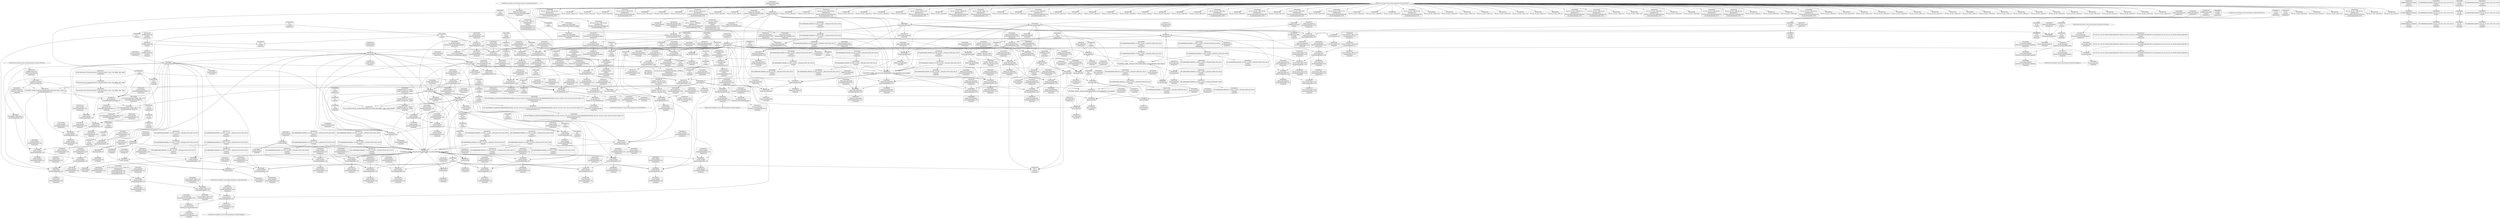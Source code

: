 digraph {
	CE0x44e5bb0 [shape=record,shape=Mrecord,label="{CE0x44e5bb0|current_sid:tmp21|security/selinux/hooks.c,218}"]
	CE0x44cba00 [shape=record,shape=Mrecord,label="{CE0x44cba00|ipc_has_perm:tmp4|*LoadInst*|security/selinux/hooks.c,5131}"]
	CE0x44f7e50 [shape=record,shape=Mrecord,label="{CE0x44f7e50|i64*_getelementptr_inbounds_(_11_x_i64_,_11_x_i64_*___llvm_gcov_ctr125,_i64_0,_i64_6)|*Constant*|*SummSource*}"]
	CE0x44fab30 [shape=record,shape=Mrecord,label="{CE0x44fab30|current_sid:tmp22|security/selinux/hooks.c,218|*SummSource*}"]
	CE0x44aaf10 [shape=record,shape=Mrecord,label="{CE0x44aaf10|80:_i32,_112:_i8*,_:_CRE_43,44_}"]
	CE0x44f5280 [shape=record,shape=Mrecord,label="{CE0x44f5280|current_sid:land.lhs.true2|*SummSource*}"]
	CE0x44b5710 [shape=record,shape=Mrecord,label="{CE0x44b5710|_ret_i32_%call,_!dbg_!27724|security/selinux/hooks.c,5379|*SummSink*}"]
	CE0x44ef810 [shape=record,shape=Mrecord,label="{CE0x44ef810|current_sid:tmp7|security/selinux/hooks.c,218|*SummSource*}"]
	CE0x4530fa0 [shape=record,shape=Mrecord,label="{CE0x4530fa0|get_current:tmp|*SummSource*}"]
	CE0x44e86b0 [shape=record,shape=Mrecord,label="{CE0x44e86b0|ipc_has_perm:tmp8|security/selinux/hooks.c,5136}"]
	CE0x44e9610 [shape=record,shape=Mrecord,label="{CE0x44e9610|avc_has_perm:entry|*SummSource*}"]
	CE0x44b8540 [shape=record,shape=Mrecord,label="{CE0x44b8540|current_sid:tmp8|security/selinux/hooks.c,218}"]
	CE0x44adc50 [shape=record,shape=Mrecord,label="{CE0x44adc50|80:_i32,_112:_i8*,_:_CRE_56,57_}"]
	CE0x44bcef0 [shape=record,shape=Mrecord,label="{CE0x44bcef0|selinux_shm_shmat:tmp7|security/selinux/hooks.c,5375|*SummSource*}"]
	CE0x44e5f50 [shape=record,shape=Mrecord,label="{CE0x44e5f50|current_sid:tmp21|security/selinux/hooks.c,218|*SummSink*}"]
	CE0x44b74c0 [shape=record,shape=Mrecord,label="{CE0x44b74c0|selinux_shm_shmat:if.else|*SummSink*}"]
	CE0x44f68c0 [shape=record,shape=Mrecord,label="{CE0x44f68c0|current_sid:tmp11|security/selinux/hooks.c,218|*SummSource*}"]
	CE0x44c0b90 [shape=record,shape=Mrecord,label="{CE0x44c0b90|80:_i32,_112:_i8*,_:_CRE_24,25_}"]
	CE0x44f35e0 [shape=record,shape=Mrecord,label="{CE0x44f35e0|i8_1|*Constant*|*SummSink*}"]
	CE0x44fc970 [shape=record,shape=Mrecord,label="{CE0x44fc970|get_current:bb|*SummSource*}"]
	CE0x44c34f0 [shape=record,shape=Mrecord,label="{CE0x44c34f0|ipc_has_perm:ad|security/selinux/hooks.c, 5128|*SummSource*}"]
	CE0x44aa500 [shape=record,shape=Mrecord,label="{CE0x44aa500|i64*_getelementptr_inbounds_(_2_x_i64_,_2_x_i64_*___llvm_gcov_ctr98,_i64_0,_i64_1)|*Constant*}"]
	CE0x44ac8b0 [shape=record,shape=Mrecord,label="{CE0x44ac8b0|80:_i32,_112:_i8*,_:_CRE_14,15_}"]
	CE0x4490b70 [shape=record,shape=Mrecord,label="{CE0x4490b70|i32_3|*Constant*|*SummSink*}"]
	CE0x44f2fe0 [shape=record,shape=Mrecord,label="{CE0x44f2fe0|current_sid:tmp16|security/selinux/hooks.c,218|*SummSource*}"]
	CE0x4491f00 [shape=record,shape=Mrecord,label="{CE0x4491f00|i64_5|*Constant*|*SummSource*}"]
	CE0x44e4d20 [shape=record,shape=Mrecord,label="{CE0x44e4d20|get_current:entry|*SummSink*}"]
	CE0x44ea670 [shape=record,shape=Mrecord,label="{CE0x44ea670|avc_has_perm:tclass|Function::avc_has_perm&Arg::tclass::|*SummSource*}"]
	CE0x44c8ce0 [shape=record,shape=Mrecord,label="{CE0x44c8ce0|ipc_has_perm:tmp2|*SummSource*}"]
	CE0x44e4840 [shape=record,shape=Mrecord,label="{CE0x44e4840|GLOBAL:get_current|*Constant*|*SummSource*}"]
	CE0x44c4220 [shape=record,shape=Mrecord,label="{CE0x44c4220|80:_i32,_112:_i8*,_:_CRE_9,10_}"]
	CE0x4491130 [shape=record,shape=Mrecord,label="{CE0x4491130|ipc_has_perm:tmp6|*LoadInst*|security/selinux/hooks.c,5134}"]
	CE0x44ebb10 [shape=record,shape=Mrecord,label="{CE0x44ebb10|GLOBAL:lockdep_rcu_suspicious|*Constant*}"]
	CE0x44e8350 [shape=record,shape=Mrecord,label="{CE0x44e8350|ipc_has_perm:tmp7|security/selinux/hooks.c,5136|*SummSink*}"]
	CE0x44bbf60 [shape=record,shape=Mrecord,label="{CE0x44bbf60|80:_i32,_112:_i8*,_:_CRE_35,36_}"]
	CE0x4490d10 [shape=record,shape=Mrecord,label="{CE0x4490d10|ipc_has_perm:key|security/selinux/hooks.c,5134}"]
	CE0x44ac000 [shape=record,shape=Mrecord,label="{CE0x44ac000|80:_i32,_112:_i8*,_:_CRE_42,43_}"]
	CE0x44a8b40 [shape=record,shape=Mrecord,label="{CE0x44a8b40|i64*_getelementptr_inbounds_(_6_x_i64_,_6_x_i64_*___llvm_gcov_ctr316,_i64_0,_i64_4)|*Constant*|*SummSource*}"]
	CE0x44e99c0 [shape=record,shape=Mrecord,label="{CE0x44e99c0|avc_has_perm:entry|*SummSink*}"]
	CE0x44aa400 [shape=record,shape=Mrecord,label="{CE0x44aa400|selinux_shm_shmat:tmp|*SummSource*}"]
	CE0x44fa690 [shape=record,shape=Mrecord,label="{CE0x44fa690|current_sid:security|security/selinux/hooks.c,218|*SummSink*}"]
	CE0x44c29a0 [shape=record,shape=Mrecord,label="{CE0x44c29a0|i64_1|*Constant*}"]
	CE0x44e07d0 [shape=record,shape=Mrecord,label="{CE0x44e07d0|i64*_getelementptr_inbounds_(_11_x_i64_,_11_x_i64_*___llvm_gcov_ctr125,_i64_0,_i64_10)|*Constant*|*SummSink*}"]
	CE0x44bd700 [shape=record,shape=Mrecord,label="{CE0x44bd700|selinux_shm_shmat:tmp1|*SummSource*}"]
	CE0x44e9e80 [shape=record,shape=Mrecord,label="{CE0x44e9e80|avc_has_perm:ssid|Function::avc_has_perm&Arg::ssid::|*SummSource*}"]
	CE0x44e2260 [shape=record,shape=Mrecord,label="{CE0x44e2260|ipc_has_perm:key|security/selinux/hooks.c,5134|*SummSink*}"]
	CE0x4491e90 [shape=record,shape=Mrecord,label="{CE0x4491e90|current_sid:tmp10|security/selinux/hooks.c,218}"]
	CE0x44eb510 [shape=record,shape=Mrecord,label="{CE0x44eb510|_ret_i32_%retval.0,_!dbg_!27728|security/selinux/avc.c,775|*SummSink*}"]
	CE0x44bada0 [shape=record,shape=Mrecord,label="{CE0x44bada0|selinux_shm_shmat:tmp10|security/selinux/hooks.c,5379}"]
	CE0x44a30b0 [shape=record,shape=Mrecord,label="{CE0x44a30b0|_call_void_mcount()_#3}"]
	CE0x44adfe0 [shape=record,shape=Mrecord,label="{CE0x44adfe0|80:_i32,_112:_i8*,_:_CRE_59,60_}"]
	CE0x44cc2b0 [shape=record,shape=Mrecord,label="{CE0x44cc2b0|GLOBAL:current_sid|*Constant*|*SummSource*}"]
	CE0x450a060 [shape=record,shape=Mrecord,label="{CE0x450a060|get_current:tmp2}"]
	CE0x44eefb0 [shape=record,shape=Mrecord,label="{CE0x44eefb0|current_sid:do.body}"]
	CE0x44cb0e0 [shape=record,shape=Mrecord,label="{CE0x44cb0e0|i64_3|*Constant*|*SummSource*}"]
	CE0x4491630 [shape=record,shape=Mrecord,label="{CE0x4491630|i64_4|*Constant*}"]
	CE0x44edfc0 [shape=record,shape=Mrecord,label="{CE0x44edfc0|current_sid:if.end|*SummSource*}"]
	CE0x44f2a30 [shape=record,shape=Mrecord,label="{CE0x44f2a30|current_sid:tobool1|security/selinux/hooks.c,218|*SummSink*}"]
	CE0x44d2c20 [shape=record,shape=Mrecord,label="{CE0x44d2c20|current_sid:tmp|*SummSink*}"]
	CE0x44a9d80 [shape=record,shape=Mrecord,label="{CE0x44a9d80|i64_2|*Constant*|*SummSink*}"]
	CE0x44b7390 [shape=record,shape=Mrecord,label="{CE0x44b7390|i64*_getelementptr_inbounds_(_6_x_i64_,_6_x_i64_*___llvm_gcov_ctr316,_i64_0,_i64_3)|*Constant*}"]
	CE0x44a2f50 [shape=record,shape=Mrecord,label="{CE0x44a2f50|ipc_has_perm:tmp3|*SummSource*}"]
	CE0x44acb10 [shape=record,shape=Mrecord,label="{CE0x44acb10|80:_i32,_112:_i8*,_:_CRE_16,17_}"]
	CE0x44e0840 [shape=record,shape=Mrecord,label="{CE0x44e0840|current_sid:tmp19|security/selinux/hooks.c,218|*SummSink*}"]
	CE0x44ac9e0 [shape=record,shape=Mrecord,label="{CE0x44ac9e0|80:_i32,_112:_i8*,_:_CRE_15,16_}"]
	CE0x44e8e80 [shape=record,shape=Mrecord,label="{CE0x44e8e80|ipc_has_perm:call2|security/selinux/hooks.c,5136|*SummSink*}"]
	CE0x44e8d00 [shape=record,shape=Mrecord,label="{CE0x44e8d00|ipc_has_perm:call2|security/selinux/hooks.c,5136|*SummSource*}"]
	CE0x5b30c60 [shape=record,shape=Mrecord,label="{CE0x5b30c60|i32_0|*Constant*|*SummSource*}"]
	CE0x44d0b60 [shape=record,shape=Mrecord,label="{CE0x44d0b60|i8*_getelementptr_inbounds_(_45_x_i8_,_45_x_i8_*_.str12,_i32_0,_i32_0)|*Constant*|*SummSource*}"]
	CE0x44e0720 [shape=record,shape=Mrecord,label="{CE0x44e0720|i64*_getelementptr_inbounds_(_11_x_i64_,_11_x_i64_*___llvm_gcov_ctr125,_i64_0,_i64_10)|*Constant*|*SummSource*}"]
	CE0x44c31a0 [shape=record,shape=Mrecord,label="{CE0x44c31a0|current_sid:tobool|security/selinux/hooks.c,218|*SummSource*}"]
	CE0x44b23e0 [shape=record,shape=Mrecord,label="{CE0x44b23e0|ipc_has_perm:ipc_perms|Function::ipc_has_perm&Arg::ipc_perms::}"]
	CE0x449d590 [shape=record,shape=Mrecord,label="{CE0x449d590|80:_i32,_112:_i8*,_:_CRE_104,112_|*MultipleSource*|Function::selinux_shm_shmat&Arg::shp::|security/selinux/hooks.c,5379}"]
	CE0x44c2180 [shape=record,shape=Mrecord,label="{CE0x44c2180|i64_3|*Constant*|*SummSink*}"]
	CE0x4d94f70 [shape=record,shape=Mrecord,label="{CE0x4d94f70|_call_void_mcount()_#3}"]
	CE0x44a14b0 [shape=record,shape=Mrecord,label="{CE0x44a14b0|selinux_shm_shmat:tmp1}"]
	CE0x450a0d0 [shape=record,shape=Mrecord,label="{CE0x450a0d0|get_current:tmp2|*SummSource*}"]
	CE0x44cc650 [shape=record,shape=Mrecord,label="{CE0x44cc650|current_sid:entry|*SummSource*}"]
	CE0x4499880 [shape=record,shape=Mrecord,label="{CE0x4499880|i64*_getelementptr_inbounds_(_6_x_i64_,_6_x_i64_*___llvm_gcov_ctr316,_i64_0,_i64_0)|*Constant*|*SummSink*}"]
	"CONST[source:1(input),value:2(dynamic)][purpose:{operation}][SrcIdx:3]"
	CE0x44b6ba0 [shape=record,shape=Mrecord,label="{CE0x44b6ba0|i32_4096|*Constant*|*SummSource*}"]
	CE0x44a82d0 [shape=record,shape=Mrecord,label="{CE0x44a82d0|i64*_getelementptr_inbounds_(_11_x_i64_,_11_x_i64_*___llvm_gcov_ctr125,_i64_0,_i64_8)|*Constant*}"]
	CE0x44e7210 [shape=record,shape=Mrecord,label="{CE0x44e7210|ipc_has_perm:sid1|security/selinux/hooks.c,5136}"]
	CE0x44be0d0 [shape=record,shape=Mrecord,label="{CE0x44be0d0|selinux_shm_shmat:if.else}"]
	CE0x44ecc20 [shape=record,shape=Mrecord,label="{CE0x44ecc20|current_sid:tmp13|security/selinux/hooks.c,218|*SummSink*}"]
	CE0x44ab040 [shape=record,shape=Mrecord,label="{CE0x44ab040|80:_i32,_112:_i8*,_:_CRE_44,45_}"]
	CE0x44b3170 [shape=record,shape=Mrecord,label="{CE0x44b3170|COLLAPSED:_GCMRE___llvm_gcov_ctr125_internal_global_11_x_i64_zeroinitializer:_elem_0:default:}"]
	CE0x44eb6f0 [shape=record,shape=Mrecord,label="{CE0x44eb6f0|current_sid:if.then|*SummSource*}"]
	CE0x44e4470 [shape=record,shape=Mrecord,label="{CE0x44e4470|current_sid:call4|security/selinux/hooks.c,218|*SummSink*}"]
	CE0x44b0c10 [shape=record,shape=Mrecord,label="{CE0x44b0c10|_ret_i32_%call,_!dbg_!27724|security/selinux/hooks.c,5379|*SummSource*}"]
	CE0x44ebff0 [shape=record,shape=Mrecord,label="{CE0x44ebff0|i32_218|*Constant*|*SummSource*}"]
	CE0x44b4b20 [shape=record,shape=Mrecord,label="{CE0x44b4b20|current_sid:bb|*SummSink*}"]
	CE0x44b88c0 [shape=record,shape=Mrecord,label="{CE0x44b88c0|_ret_i32_%tmp24,_!dbg_!27742|security/selinux/hooks.c,220}"]
	CE0x44e41e0 [shape=record,shape=Mrecord,label="{CE0x44e41e0|current_sid:tmp19|security/selinux/hooks.c,218}"]
	CE0x44b99b0 [shape=record,shape=Mrecord,label="{CE0x44b99b0|selinux_shm_shmat:tmp9|security/selinux/hooks.c,5377|*SummSource*}"]
	CE0x44b3100 [shape=record,shape=Mrecord,label="{CE0x44b3100|current_sid:tmp}"]
	CE0x44c13d0 [shape=record,shape=Mrecord,label="{CE0x44c13d0|80:_i32,_112:_i8*,_:_CRE_0,1_}"]
	CE0x449eaf0 [shape=record,shape=Mrecord,label="{CE0x449eaf0|80:_i32,_112:_i8*,_:_CRE_192,200_|*MultipleSource*|Function::selinux_shm_shmat&Arg::shp::|security/selinux/hooks.c,5379}"]
	CE0x44e1570 [shape=record,shape=Mrecord,label="{CE0x44e1570|ipc_has_perm:tmp5|security/selinux/hooks.c,5131|*SummSink*}"]
	CE0x44bd4b0 [shape=record,shape=Mrecord,label="{CE0x44bd4b0|selinux_shm_shmat:tmp11|security/selinux/hooks.c,5379|*SummSource*}"]
	CE0x451bb60 [shape=record,shape=Mrecord,label="{CE0x451bb60|get_current:tmp1}"]
	CE0x4490de0 [shape=record,shape=Mrecord,label="{CE0x4490de0|ipc_has_perm:key|security/selinux/hooks.c,5134|*SummSource*}"]
	CE0x44c1a90 [shape=record,shape=Mrecord,label="{CE0x44c1a90|80:_i32,_112:_i8*,_:_CRE_31,32_}"]
	CE0x44a9100 [shape=record,shape=Mrecord,label="{CE0x44a9100|selinux_shm_shmat:shmflg|Function::selinux_shm_shmat&Arg::shmflg::|*SummSink*}"]
	CE0x44c23f0 [shape=record,shape=Mrecord,label="{CE0x44c23f0|current_sid:tmp4|security/selinux/hooks.c,218|*SummSink*}"]
	CE0x44e4b50 [shape=record,shape=Mrecord,label="{CE0x44e4b50|get_current:entry}"]
	CE0x44e1420 [shape=record,shape=Mrecord,label="{CE0x44e1420|ipc_has_perm:tmp5|security/selinux/hooks.c,5131|*SummSource*}"]
	CE0x44b1f00 [shape=record,shape=Mrecord,label="{CE0x44b1f00|GLOBAL:ipc_has_perm|*Constant*|*SummSink*}"]
	CE0x44fe060 [shape=record,shape=Mrecord,label="{CE0x44fe060|get_current:tmp}"]
	"CONST[source:0(mediator),value:2(dynamic)][purpose:{object}][SnkIdx:1]"
	CE0x44a44a0 [shape=record,shape=Mrecord,label="{CE0x44a44a0|i32_16|*Constant*|*SummSink*}"]
	CE0x44b22c0 [shape=record,shape=Mrecord,label="{CE0x44b22c0|ipc_has_perm:perms|Function::ipc_has_perm&Arg::perms::}"]
	CE0x44a6ca0 [shape=record,shape=Mrecord,label="{CE0x44a6ca0|i32_1|*Constant*|*SummSink*}"]
	CE0x44cb960 [shape=record,shape=Mrecord,label="{CE0x44cb960|i32_10|*Constant*|*SummSource*}"]
	CE0x44cc5a0 [shape=record,shape=Mrecord,label="{CE0x44cc5a0|current_sid:entry}"]
	CE0x44d1b20 [shape=record,shape=Mrecord,label="{CE0x44d1b20|current_sid:tmp18|security/selinux/hooks.c,218|*SummSource*}"]
	CE0x44a2ff0 [shape=record,shape=Mrecord,label="{CE0x44a2ff0|ipc_has_perm:tmp3|*SummSink*}"]
	CE0x44eec30 [shape=record,shape=Mrecord,label="{CE0x44eec30|i64*_getelementptr_inbounds_(_2_x_i64_,_2_x_i64_*___llvm_gcov_ctr98,_i64_0,_i64_0)|*Constant*|*SummSink*}"]
	CE0x44ede50 [shape=record,shape=Mrecord,label="{CE0x44ede50|current_sid:if.end}"]
	CE0x44abaf0 [shape=record,shape=Mrecord,label="{CE0x44abaf0|80:_i32,_112:_i8*,_:_CRE_53,54_}"]
	"CONST[source:2(external),value:2(dynamic)][purpose:{subject}][SrcIdx:5]"
	CE0x44f7a90 [shape=record,shape=Mrecord,label="{CE0x44f7a90|current_sid:tmp12|security/selinux/hooks.c,218|*SummSink*}"]
	CE0x44b7d70 [shape=record,shape=Mrecord,label="{CE0x44b7d70|GLOBAL:__llvm_gcov_ctr125|Global_var:__llvm_gcov_ctr125|*SummSink*}"]
	CE0x44e0470 [shape=record,shape=Mrecord,label="{CE0x44e0470|current_sid:tmp19|security/selinux/hooks.c,218|*SummSource*}"]
	CE0x45347e0 [shape=record,shape=Mrecord,label="{CE0x45347e0|COLLAPSED:_GCMRE___llvm_gcov_ctr98_internal_global_2_x_i64_zeroinitializer:_elem_0:default:}"]
	CE0x44e4070 [shape=record,shape=Mrecord,label="{CE0x44e4070|i8_4|*Constant*|*SummSink*}"]
	CE0x44fbe60 [shape=record,shape=Mrecord,label="{CE0x44fbe60|get_current:bb}"]
	CE0x44af1b0 [shape=record,shape=Mrecord,label="{CE0x44af1b0|80:_i32,_112:_i8*,_:_CRE_80,84_|*MultipleSource*|Function::selinux_shm_shmat&Arg::shp::|security/selinux/hooks.c,5379}"]
	CE0x44a8520 [shape=record,shape=Mrecord,label="{CE0x44a8520|current_sid:tmp15|security/selinux/hooks.c,218|*SummSource*}"]
	CE0x4492270 [shape=record,shape=Mrecord,label="{CE0x4492270|current_sid:tmp9|security/selinux/hooks.c,218|*SummSink*}"]
	CE0x44911a0 [shape=record,shape=Mrecord,label="{CE0x44911a0|ipc_has_perm:tmp6|*LoadInst*|security/selinux/hooks.c,5134|*SummSource*}"]
	CE0x4499750 [shape=record,shape=Mrecord,label="{CE0x4499750|selinux_shm_shmat:if.then|*SummSink*}"]
	CE0x44af9a0 [shape=record,shape=Mrecord,label="{CE0x44af9a0|ipc_has_perm:security|security/selinux/hooks.c,5131|*SummSink*}"]
	CE0x44e6950 [shape=record,shape=Mrecord,label="{CE0x44e6950|ipc_has_perm:ipc_id|security/selinux/hooks.c,5134}"]
	CE0x44e8a10 [shape=record,shape=Mrecord,label="{CE0x44e8a10|ipc_has_perm:tmp8|security/selinux/hooks.c,5136|*SummSink*}"]
	CE0x44d0aa0 [shape=record,shape=Mrecord,label="{CE0x44d0aa0|i8*_getelementptr_inbounds_(_45_x_i8_,_45_x_i8_*_.str12,_i32_0,_i32_0)|*Constant*}"]
	CE0x449ca30 [shape=record,shape=Mrecord,label="{CE0x449ca30|selinux_shm_shmat:tobool|security/selinux/hooks.c,5374}"]
	CE0x44e3dd0 [shape=record,shape=Mrecord,label="{CE0x44e3dd0|i8_4|*Constant*}"]
	CE0x44b75f0 [shape=record,shape=Mrecord,label="{CE0x44b75f0|_call_void_mcount()_#3|*SummSource*}"]
	CE0x44b6030 [shape=record,shape=Mrecord,label="{CE0x44b6030|_call_void_mcount()_#3}"]
	CE0x44e60a0 [shape=record,shape=Mrecord,label="{CE0x44e60a0|i32_22|*Constant*|*SummSource*}"]
	CE0x44ab170 [shape=record,shape=Mrecord,label="{CE0x44ab170|80:_i32,_112:_i8*,_:_CRE_45,46_}"]
	CE0x44b7690 [shape=record,shape=Mrecord,label="{CE0x44b7690|_call_void_mcount()_#3|*SummSink*}"]
	CE0x449e750 [shape=record,shape=Mrecord,label="{CE0x449e750|80:_i32,_112:_i8*,_:_CRE_176,184_|*MultipleSource*|Function::selinux_shm_shmat&Arg::shp::|security/selinux/hooks.c,5379}"]
	CE0x44a8990 [shape=record,shape=Mrecord,label="{CE0x44a8990|selinux_shm_shmat:tmp7|security/selinux/hooks.c,5375|*SummSink*}"]
	CE0x44bb0f0 [shape=record,shape=Mrecord,label="{CE0x44bb0f0|i32_48|*Constant*}"]
	CE0x44bdd90 [shape=record,shape=Mrecord,label="{CE0x44bdd90|selinux_shm_shmat:if.then|*SummSource*}"]
	CE0x44adb20 [shape=record,shape=Mrecord,label="{CE0x44adb20|80:_i32,_112:_i8*,_:_CRE_55,56_}"]
	CE0x44bd330 [shape=record,shape=Mrecord,label="{CE0x44bd330|selinux_shm_shmat:tmp11|security/selinux/hooks.c,5379}"]
	CE0x44e7ae0 [shape=record,shape=Mrecord,label="{CE0x44e7ae0|0:_i16,_4:_i32,_:_CRE_0,2_|*MultipleSource*|*LoadInst*|security/selinux/hooks.c,5131|security/selinux/hooks.c,5131|security/selinux/hooks.c,5136}"]
	CE0x44c40a0 [shape=record,shape=Mrecord,label="{CE0x44c40a0|80:_i32,_112:_i8*,_:_CRE_8,9_}"]
	CE0x44bae70 [shape=record,shape=Mrecord,label="{CE0x44bae70|selinux_shm_shmat:entry|*SummSink*}"]
	CE0x44f4d40 [shape=record,shape=Mrecord,label="{CE0x44f4d40|current_sid:land.lhs.true2|*SummSink*}"]
	CE0x44b36f0 [shape=record,shape=Mrecord,label="{CE0x44b36f0|_call_void_lockdep_rcu_suspicious(i8*_getelementptr_inbounds_(_25_x_i8_,_25_x_i8_*_.str3,_i32_0,_i32_0),_i32_218,_i8*_getelementptr_inbounds_(_45_x_i8_,_45_x_i8_*_.str12,_i32_0,_i32_0))_#10,_!dbg_!27727|security/selinux/hooks.c,218|*SummSink*}"]
	CE0x44a9040 [shape=record,shape=Mrecord,label="{CE0x44a9040|selinux_shm_shmat:shmflg|Function::selinux_shm_shmat&Arg::shmflg::|*SummSource*}"]
	CE0x44abe60 [shape=record,shape=Mrecord,label="{CE0x44abe60|80:_i32,_112:_i8*,_:_CRE_2,3_}"]
	CE0x44a88d0 [shape=record,shape=Mrecord,label="{CE0x44a88d0|selinux_shm_shmat:tmp7|security/selinux/hooks.c,5375}"]
	CE0x44c8500 [shape=record,shape=Mrecord,label="{CE0x44c8500|i1_true|*Constant*|*SummSource*}"]
	CE0x44c11f0 [shape=record,shape=Mrecord,label="{CE0x44c11f0|selinux_shm_shmat:shm_perm|security/selinux/hooks.c,5379|*SummSink*}"]
	CE0x44fc4a0 [shape=record,shape=Mrecord,label="{CE0x44fc4a0|current_sid:tmp24|security/selinux/hooks.c,220}"]
	CE0x44a5d50 [shape=record,shape=Mrecord,label="{CE0x44a5d50|current_sid:tmp6|security/selinux/hooks.c,218}"]
	CE0x449de70 [shape=record,shape=Mrecord,label="{CE0x449de70|80:_i32,_112:_i8*,_:_CRE_144,152_|*MultipleSource*|Function::selinux_shm_shmat&Arg::shp::|security/selinux/hooks.c,5379}"]
	CE0x44cc4c0 [shape=record,shape=Mrecord,label="{CE0x44cc4c0|GLOBAL:current_sid|*Constant*|*SummSink*}"]
	CE0x44cbb70 [shape=record,shape=Mrecord,label="{CE0x44cbb70|ipc_has_perm:security|security/selinux/hooks.c,5131|*SummSource*}"]
	"CONST[source:0(mediator),value:2(dynamic)][purpose:{subject}][SnkIdx:0]"
	CE0x4491450 [shape=record,shape=Mrecord,label="{CE0x4491450|current_sid:if.then}"]
	CE0x44a5320 [shape=record,shape=Mrecord,label="{CE0x44a5320|selinux_shm_shmat:tmp10|security/selinux/hooks.c,5379|*SummSource*}"]
	CE0x44cb4f0 [shape=record,shape=Mrecord,label="{CE0x44cb4f0|i32_0|*Constant*}"]
	CE0x44ab630 [shape=record,shape=Mrecord,label="{CE0x44ab630|80:_i32,_112:_i8*,_:_CRE_49,50_}"]
	CE0x44a7050 [shape=record,shape=Mrecord,label="{CE0x44a7050|80:_i32,_112:_i8*,_:_CRE_6,7_}"]
	CE0x44b8ae0 [shape=record,shape=Mrecord,label="{CE0x44b8ae0|_ret_i32_%tmp24,_!dbg_!27742|security/selinux/hooks.c,220|*SummSource*}"]
	CE0x44c8200 [shape=record,shape=Mrecord,label="{CE0x44c8200|current_sid:tmp14|security/selinux/hooks.c,218|*SummSink*}"]
	CE0x44a2db0 [shape=record,shape=Mrecord,label="{CE0x44a2db0|selinux_shm_shmat:shp|Function::selinux_shm_shmat&Arg::shp::|*SummSink*}"]
	CE0x44b5570 [shape=record,shape=Mrecord,label="{CE0x44b5570|ipc_has_perm:tmp|*SummSource*}"]
	CE0x44bdb80 [shape=record,shape=Mrecord,label="{CE0x44bdb80|80:_i32,_112:_i8*,_:_CRE_20,21_}"]
	CE0x44fa5f0 [shape=record,shape=Mrecord,label="{CE0x44fa5f0|current_sid:security|security/selinux/hooks.c,218|*SummSource*}"]
	CE0x44921a0 [shape=record,shape=Mrecord,label="{CE0x44921a0|current_sid:tmp9|security/selinux/hooks.c,218|*SummSource*}"]
	CE0x44aee20 [shape=record,shape=Mrecord,label="{CE0x44aee20|80:_i32,_112:_i8*,_:_CRE_71,72_}"]
	CE0x44b0400 [shape=record,shape=Mrecord,label="{CE0x44b0400|i64*_getelementptr_inbounds_(_6_x_i64_,_6_x_i64_*___llvm_gcov_ctr316,_i64_0,_i64_3)|*Constant*|*SummSource*}"]
	CE0x44b29c0 [shape=record,shape=Mrecord,label="{CE0x44b29c0|_ret_i32_%call2,_!dbg_!27728|security/selinux/hooks.c,5136}"]
	CE0x44eb1d0 [shape=record,shape=Mrecord,label="{CE0x44eb1d0|avc_has_perm:auditdata|Function::avc_has_perm&Arg::auditdata::|*SummSink*}"]
	CE0x44eadd0 [shape=record,shape=Mrecord,label="{CE0x44eadd0|avc_has_perm:requested|Function::avc_has_perm&Arg::requested::|*SummSink*}"]
	CE0x44c9190 [shape=record,shape=Mrecord,label="{CE0x44c9190|0:_i8,_:_GCMR_current_sid.__warned_internal_global_i8_0,_section_.data.unlikely_,_align_1:_elem_0:default:}"]
	CE0x4491fd0 [shape=record,shape=Mrecord,label="{CE0x4491fd0|i64_5|*Constant*|*SummSink*}"]
	"CONST[source:0(mediator),value:2(dynamic)][purpose:{object}][SnkIdx:2]"
	CE0x4491860 [shape=record,shape=Mrecord,label="{CE0x4491860|i64_4|*Constant*|*SummSource*}"]
	CE0x44d16a0 [shape=record,shape=Mrecord,label="{CE0x44d16a0|current_sid:tmp17|security/selinux/hooks.c,218|*SummSink*}"]
	CE0x4533250 [shape=record,shape=Mrecord,label="{CE0x4533250|i64*_getelementptr_inbounds_(_2_x_i64_,_2_x_i64_*___llvm_gcov_ctr98,_i64_0,_i64_1)|*Constant*|*SummSink*}"]
	CE0x3d6e140 [shape=record,shape=Mrecord,label="{CE0x3d6e140|selinux_shm_shmat:tmp3|security/selinux/hooks.c,5374}"]
	CE0x44a9f90 [shape=record,shape=Mrecord,label="{CE0x44a9f90|selinux_shm_shmat:if.else|*SummSource*}"]
	CE0x44e45a0 [shape=record,shape=Mrecord,label="{CE0x44e45a0|GLOBAL:get_current|*Constant*}"]
	CE0x449ecc0 [shape=record,shape=Mrecord,label="{CE0x449ecc0|80:_i32,_112:_i8*,_:_CRE_200,208_|*MultipleSource*|Function::selinux_shm_shmat&Arg::shp::|security/selinux/hooks.c,5379}"]
	CE0x44e0fa0 [shape=record,shape=Mrecord,label="{CE0x44e0fa0|current_sid:call4|security/selinux/hooks.c,218}"]
	CE0x44a2a50 [shape=record,shape=Mrecord,label="{CE0x44a2a50|selinux_shm_shmat:and|security/selinux/hooks.c,5374}"]
	CE0x44cb7e0 [shape=record,shape=Mrecord,label="{CE0x44cb7e0|i32_10|*Constant*}"]
	CE0x44ac780 [shape=record,shape=Mrecord,label="{CE0x44ac780|80:_i32,_112:_i8*,_:_CRE_13,14_}"]
	CE0x44bd920 [shape=record,shape=Mrecord,label="{CE0x44bd920|80:_i32,_112:_i8*,_:_CRE_18,19_}"]
	CE0x44aea90 [shape=record,shape=Mrecord,label="{CE0x44aea90|80:_i32,_112:_i8*,_:_CRE_68,69_}"]
	CE0x44d23f0 [shape=record,shape=Mrecord,label="{CE0x44d23f0|current_sid:call|security/selinux/hooks.c,218|*SummSource*}"]
	CE0x44ab760 [shape=record,shape=Mrecord,label="{CE0x44ab760|80:_i32,_112:_i8*,_:_CRE_50,51_}"]
	CE0x44eac60 [shape=record,shape=Mrecord,label="{CE0x44eac60|avc_has_perm:requested|Function::avc_has_perm&Arg::requested::|*SummSource*}"]
	CE0x44e4fc0 [shape=record,shape=Mrecord,label="{CE0x44e4fc0|_ret_%struct.task_struct*_%tmp4,_!dbg_!27714|./arch/x86/include/asm/current.h,14}"]
	CE0x44be2e0 [shape=record,shape=Mrecord,label="{CE0x44be2e0|i64_1|*Constant*}"]
	CE0x449e010 [shape=record,shape=Mrecord,label="{CE0x449e010|80:_i32,_112:_i8*,_:_CRE_152,160_|*MultipleSource*|Function::selinux_shm_shmat&Arg::shp::|security/selinux/hooks.c,5379}"]
	CE0x44be520 [shape=record,shape=Mrecord,label="{CE0x44be520|selinux_shm_shmat:tmp6|security/selinux/hooks.c,5375|*SummSource*}"]
	CE0x44e7cd0 [shape=record,shape=Mrecord,label="{CE0x44e7cd0|ipc_has_perm:tmp7|security/selinux/hooks.c,5136}"]
	CE0x44a5c40 [shape=record,shape=Mrecord,label="{CE0x44a5c40|current_sid:tmp5|security/selinux/hooks.c,218|*SummSource*}"]
	CE0x44b5cf0 [shape=record,shape=Mrecord,label="{CE0x44b5cf0|current_sid:tmp3}"]
	CE0x44d1270 [shape=record,shape=Mrecord,label="{CE0x44d1270|current_sid:tmp17|security/selinux/hooks.c,218}"]
	CE0x44b5490 [shape=record,shape=Mrecord,label="{CE0x44b5490|ipc_has_perm:tmp}"]
	CE0x44e4340 [shape=record,shape=Mrecord,label="{CE0x44e4340|current_sid:call4|security/selinux/hooks.c,218|*SummSource*}"]
	CE0x44bdec0 [shape=record,shape=Mrecord,label="{CE0x44bdec0|i32_4096|*Constant*|*SummSink*}"]
	CE0x44f3290 [shape=record,shape=Mrecord,label="{CE0x44f3290|i8_1|*Constant*}"]
	CE0x44a1770 [shape=record,shape=Mrecord,label="{CE0x44a1770|selinux_shm_shmat:if.end|*SummSink*}"]
	CE0x44d1070 [shape=record,shape=Mrecord,label="{CE0x44d1070|i64*_getelementptr_inbounds_(_11_x_i64_,_11_x_i64_*___llvm_gcov_ctr125,_i64_0,_i64_9)|*Constant*|*SummSource*}"]
	CE0x44c1700 [shape=record,shape=Mrecord,label="{CE0x44c1700|80:_i32,_112:_i8*,_:_CRE_28,29_}"]
	CE0x44e6c60 [shape=record,shape=Mrecord,label="{CE0x44e6c60|ipc_has_perm:u|security/selinux/hooks.c,5134|*SummSink*}"]
	CE0x449d1f0 [shape=record,shape=Mrecord,label="{CE0x449d1f0|80:_i32,_112:_i8*,_:_CRE_96,100_|*MultipleSource*|Function::selinux_shm_shmat&Arg::shp::|security/selinux/hooks.c,5379}"]
	CE0x44f26e0 [shape=record,shape=Mrecord,label="{CE0x44f26e0|current_sid:land.lhs.true}"]
	CE0x44e8b20 [shape=record,shape=Mrecord,label="{CE0x44e8b20|ipc_has_perm:call2|security/selinux/hooks.c,5136}"]
	CE0x44f77f0 [shape=record,shape=Mrecord,label="{CE0x44f77f0|current_sid:tmp12|security/selinux/hooks.c,218}"]
	CE0x44fa410 [shape=record,shape=Mrecord,label="{CE0x44fa410|COLLAPSED:_CMRE:_elem_0::|security/selinux/hooks.c,218}"]
	CE0x44eb9a0 [shape=record,shape=Mrecord,label="{CE0x44eb9a0|i8*_getelementptr_inbounds_(_25_x_i8_,_25_x_i8_*_.str3,_i32_0,_i32_0)|*Constant*|*SummSink*}"]
	CE0x4490a90 [shape=record,shape=Mrecord,label="{CE0x4490a90|i32_3|*Constant*}"]
	CE0x44ea910 [shape=record,shape=Mrecord,label="{CE0x44ea910|_ret_i32_%retval.0,_!dbg_!27728|security/selinux/avc.c,775}"]
	CE0x44c7ed0 [shape=record,shape=Mrecord,label="{CE0x44c7ed0|current_sid:tmp14|security/selinux/hooks.c,218}"]
	CE0x44fcaf0 [shape=record,shape=Mrecord,label="{CE0x44fcaf0|get_current:bb|*SummSink*}"]
	CE0x44f7200 [shape=record,shape=Mrecord,label="{CE0x44f7200|i64*_getelementptr_inbounds_(_11_x_i64_,_11_x_i64_*___llvm_gcov_ctr125,_i64_0,_i64_0)|*Constant*|*SummSource*}"]
	CE0x44a6930 [shape=record,shape=Mrecord,label="{CE0x44a6930|i32_1|*Constant*}"]
	CE0x44eb010 [shape=record,shape=Mrecord,label="{CE0x44eb010|avc_has_perm:auditdata|Function::avc_has_perm&Arg::auditdata::}"]
	CE0x44aef50 [shape=record,shape=Mrecord,label="{CE0x44aef50|80:_i32,_112:_i8*,_:_CRE_72,73_|*MultipleSource*|Function::selinux_shm_shmat&Arg::shp::|security/selinux/hooks.c,5379}"]
	CE0x5989ca0 [shape=record,shape=Mrecord,label="{CE0x5989ca0|selinux_shm_shmat:tmp|*SummSink*}"]
	CE0x44c2a80 [shape=record,shape=Mrecord,label="{CE0x44c2a80|current_sid:tmp1|*SummSource*}"]
	"CONST[source:0(mediator),value:2(dynamic)][purpose:{subject}][SrcIdx:6]"
	CE0x44fb670 [shape=record,shape=Mrecord,label="{CE0x44fb670|current_sid:sid|security/selinux/hooks.c,220}"]
	CE0x44eee20 [shape=record,shape=Mrecord,label="{CE0x44eee20|current_sid:do.end|*SummSource*}"]
	CE0x44e0340 [shape=record,shape=Mrecord,label="{CE0x44e0340|i64*_getelementptr_inbounds_(_11_x_i64_,_11_x_i64_*___llvm_gcov_ctr125,_i64_0,_i64_10)|*Constant*}"]
	CE0x449ee90 [shape=record,shape=Mrecord,label="{CE0x449ee90|GLOBAL:ipc_has_perm|*Constant*}"]
	CE0x44afca0 [shape=record,shape=Mrecord,label="{CE0x44afca0|ipc_has_perm:tmp4|*LoadInst*|security/selinux/hooks.c,5131|*SummSource*}"]
	CE0x44c2210 [shape=record,shape=Mrecord,label="{CE0x44c2210|i64_2|*Constant*}"]
	CE0x4491990 [shape=record,shape=Mrecord,label="{CE0x4491990|i64_4|*Constant*|*SummSink*}"]
	CE0x44ba3b0 [shape=record,shape=Mrecord,label="{CE0x44ba3b0|selinux_shm_shmat:tmp2|security/selinux/hooks.c,5374}"]
	CE0x44b7550 [shape=record,shape=Mrecord,label="{CE0x44b7550|selinux_shm_shmat:entry}"]
	CE0x4491e20 [shape=record,shape=Mrecord,label="{CE0x4491e20|i64_5|*Constant*}"]
	CE0x4498840 [shape=record,shape=Mrecord,label="{CE0x4498840|i64*_getelementptr_inbounds_(_6_x_i64_,_6_x_i64_*___llvm_gcov_ctr316,_i64_0,_i64_4)|*Constant*|*SummSink*}"]
	CE0x44ae240 [shape=record,shape=Mrecord,label="{CE0x44ae240|80:_i32,_112:_i8*,_:_CRE_61,62_}"]
	"CONST[source:1(input),value:2(dynamic)][purpose:{object}][SrcIdx:2]"
	CE0x44ea030 [shape=record,shape=Mrecord,label="{CE0x44ea030|avc_has_perm:tsid|Function::avc_has_perm&Arg::tsid::}"]
	CE0x63f0ab0 [shape=record,shape=Mrecord,label="{CE0x63f0ab0|GLOBAL:__llvm_gcov_ctr316|Global_var:__llvm_gcov_ctr316|*SummSink*}"]
	CE0x44b3610 [shape=record,shape=Mrecord,label="{CE0x44b3610|_call_void_lockdep_rcu_suspicious(i8*_getelementptr_inbounds_(_25_x_i8_,_25_x_i8_*_.str3,_i32_0,_i32_0),_i32_218,_i8*_getelementptr_inbounds_(_45_x_i8_,_45_x_i8_*_.str12,_i32_0,_i32_0))_#10,_!dbg_!27727|security/selinux/hooks.c,218}"]
	CE0x44bf860 [shape=record,shape=Mrecord,label="{CE0x44bf860|selinux_shm_shmat:tmp3|security/selinux/hooks.c,5374|*SummSink*}"]
	CE0x44eb8a0 [shape=record,shape=Mrecord,label="{CE0x44eb8a0|current_sid:land.lhs.true|*SummSource*}"]
	CE0x449f260 [shape=record,shape=Mrecord,label="{CE0x449f260|selinux_shm_shmat:call|security/selinux/hooks.c,5379|*SummSource*}"]
	CE0x44ea7a0 [shape=record,shape=Mrecord,label="{CE0x44ea7a0|avc_has_perm:tclass|Function::avc_has_perm&Arg::tclass::|*SummSink*}"]
	CE0x44b9c70 [shape=record,shape=Mrecord,label="{CE0x44b9c70|i32_48|*Constant*|*SummSource*}"]
	CE0x44f4590 [shape=record,shape=Mrecord,label="{CE0x44f4590|current_sid:tmp2|*SummSource*}"]
	CE0x44fa250 [shape=record,shape=Mrecord,label="{CE0x44fa250|i32_22|*Constant*|*SummSink*}"]
	CE0x44ab890 [shape=record,shape=Mrecord,label="{CE0x44ab890|80:_i32,_112:_i8*,_:_CRE_51,52_}"]
	CE0x44e9f20 [shape=record,shape=Mrecord,label="{CE0x44e9f20|avc_has_perm:ssid|Function::avc_has_perm&Arg::ssid::|*SummSink*}"]
	CE0x44e5720 [shape=record,shape=Mrecord,label="{CE0x44e5720|COLLAPSED:_GCMRE_current_task_external_global_%struct.task_struct*:_elem_0::|security/selinux/hooks.c,218}"]
	CE0x44eb350 [shape=record,shape=Mrecord,label="{CE0x44eb350|_ret_i32_%retval.0,_!dbg_!27728|security/selinux/avc.c,775|*SummSource*}"]
	CE0x44cbd90 [shape=record,shape=Mrecord,label="{CE0x44cbd90|_call_void_mcount()_#3|*SummSink*}"]
	CE0x44b5f70 [shape=record,shape=Mrecord,label="{CE0x44b5f70|current_sid:tmp3|*SummSink*}"]
	CE0x44af6b0 [shape=record,shape=Mrecord,label="{CE0x44af6b0|80:_i32,_112:_i8*,_:_CRE_88,92_|*MultipleSource*|Function::selinux_shm_shmat&Arg::shp::|security/selinux/hooks.c,5379}"]
	CE0x4492980 [shape=record,shape=Mrecord,label="{CE0x4492980|selinux_shm_shmat:tmp3|security/selinux/hooks.c,5374|*SummSource*}"]
	CE0x44ee780 [shape=record,shape=Mrecord,label="{CE0x44ee780|current_sid:tmp6|security/selinux/hooks.c,218|*SummSource*}"]
	CE0x44c22f0 [shape=record,shape=Mrecord,label="{CE0x44c22f0|current_sid:tmp4|security/selinux/hooks.c,218|*SummSource*}"]
	CE0x44e9350 [shape=record,shape=Mrecord,label="{CE0x44e9350|i32_(i32,_i32,_i16,_i32,_%struct.common_audit_data*)*_bitcast_(i32_(i32,_i32,_i16,_i32,_%struct.common_audit_data.495*)*_avc_has_perm_to_i32_(i32,_i32,_i16,_i32,_%struct.common_audit_data*)*)|*Constant*|*SummSink*}"]
	CE0x44bbd50 [shape=record,shape=Mrecord,label="{CE0x44bbd50|80:_i32,_112:_i8*,_:_CRE_33,34_}"]
	CE0x44e0bd0 [shape=record,shape=Mrecord,label="{CE0x44e0bd0|current_sid:tmp20|security/selinux/hooks.c,218|*SummSink*}"]
	CE0x44b3020 [shape=record,shape=Mrecord,label="{CE0x44b3020|i64*_getelementptr_inbounds_(_11_x_i64_,_11_x_i64_*___llvm_gcov_ctr125,_i64_0,_i64_0)|*Constant*|*SummSink*}"]
	CE0x44b21e0 [shape=record,shape=Mrecord,label="{CE0x44b21e0|ipc_has_perm:entry|*SummSink*}"]
	CE0x44ecbb0 [shape=record,shape=Mrecord,label="{CE0x44ecbb0|current_sid:tmp13|security/selinux/hooks.c,218|*SummSource*}"]
	CE0x44a6df0 [shape=record,shape=Mrecord,label="{CE0x44a6df0|80:_i32,_112:_i8*,_:_CRE_4,5_}"]
	CE0x4492070 [shape=record,shape=Mrecord,label="{CE0x4492070|current_sid:tmp9|security/selinux/hooks.c,218}"]
	CE0x44bfa00 [shape=record,shape=Mrecord,label="{CE0x44bfa00|selinux_shm_shmat:tmp5|security/selinux/hooks.c,5374}"]
	CE0x44c0a60 [shape=record,shape=Mrecord,label="{CE0x44c0a60|80:_i32,_112:_i8*,_:_CRE_23,24_}"]
	CE0x449d760 [shape=record,shape=Mrecord,label="{CE0x449d760|80:_i32,_112:_i8*,_:_CRE_112,120_|*MultipleSource*|Function::selinux_shm_shmat&Arg::shp::|security/selinux/hooks.c,5379}"]
	CE0x44d2840 [shape=record,shape=Mrecord,label="{CE0x44d2840|get_current:tmp3}"]
	CE0x44bc680 [shape=record,shape=Mrecord,label="{CE0x44bc680|80:_i32,_112:_i8*,_:_CRE_41,42_}"]
	CE0x4534c70 [shape=record,shape=Mrecord,label="{CE0x4534c70|%struct.task_struct*_(%struct.task_struct**)*_asm_movq_%gs:$_1:P_,$0_,_r,im,_dirflag_,_fpsr_,_flags_|*SummSource*}"]
	CE0x44ae5d0 [shape=record,shape=Mrecord,label="{CE0x44ae5d0|80:_i32,_112:_i8*,_:_CRE_64,65_}"]
	CE0x44e0a30 [shape=record,shape=Mrecord,label="{CE0x44e0a30|current_sid:tmp20|security/selinux/hooks.c,218|*SummSource*}"]
	CE0x44ea230 [shape=record,shape=Mrecord,label="{CE0x44ea230|avc_has_perm:tsid|Function::avc_has_perm&Arg::tsid::|*SummSource*}"]
	CE0x63f0a40 [shape=record,shape=Mrecord,label="{CE0x63f0a40|GLOBAL:__llvm_gcov_ctr316|Global_var:__llvm_gcov_ctr316|*SummSource*}"]
	CE0x449f090 [shape=record,shape=Mrecord,label="{CE0x449f090|selinux_shm_shmat:call|security/selinux/hooks.c,5379}"]
	CE0x44e6f60 [shape=record,shape=Mrecord,label="{CE0x44e6f60|ipc_has_perm:ipc_id|security/selinux/hooks.c,5134|*SummSource*}"]
	CE0x44ea4d0 [shape=record,shape=Mrecord,label="{CE0x44ea4d0|avc_has_perm:tclass|Function::avc_has_perm&Arg::tclass::}"]
	CE0x44e94c0 [shape=record,shape=Mrecord,label="{CE0x44e94c0|avc_has_perm:entry}"]
	"CONST[source:0(mediator),value:0(static)][purpose:{operation}][SrcIdx:4]"
	CE0x44c2110 [shape=record,shape=Mrecord,label="{CE0x44c2110|ipc_has_perm:ad|security/selinux/hooks.c, 5128}"]
	CE0x44eb080 [shape=record,shape=Mrecord,label="{CE0x44eb080|avc_has_perm:auditdata|Function::avc_has_perm&Arg::auditdata::|*SummSource*}"]
	CE0x44b2030 [shape=record,shape=Mrecord,label="{CE0x44b2030|ipc_has_perm:entry}"]
	CE0x44a5260 [shape=record,shape=Mrecord,label="{CE0x44a5260|i64_2|*Constant*}"]
	CE0x44a6f20 [shape=record,shape=Mrecord,label="{CE0x44a6f20|80:_i32,_112:_i8*,_:_CRE_5,6_}"]
	CE0x44bc420 [shape=record,shape=Mrecord,label="{CE0x44bc420|80:_i32,_112:_i8*,_:_CRE_39,40_}"]
	CE0x44fa9b0 [shape=record,shape=Mrecord,label="{CE0x44fa9b0|current_sid:tmp22|security/selinux/hooks.c,218}"]
	CE0x44ba800 [shape=record,shape=Mrecord,label="{CE0x44ba800|i64*_getelementptr_inbounds_(_6_x_i64_,_6_x_i64_*___llvm_gcov_ctr316,_i64_0,_i64_5)|*Constant*|*SummSource*}"]
	CE0x44fbbd0 [shape=record,shape=Mrecord,label="{CE0x44fbbd0|0:_i32,_4:_i32,_8:_i32,_12:_i32,_:_CMRE_4,8_|*MultipleSource*|security/selinux/hooks.c,218|security/selinux/hooks.c,218|security/selinux/hooks.c,220}"]
	CE0x44b41c0 [shape=record,shape=Mrecord,label="{CE0x44b41c0|ipc_has_perm:call|security/selinux/hooks.c,5129}"]
	CE0x44bbe30 [shape=record,shape=Mrecord,label="{CE0x44bbe30|80:_i32,_112:_i8*,_:_CRE_34,35_}"]
	CE0x44f4ca0 [shape=record,shape=Mrecord,label="{CE0x44f4ca0|current_sid:land.lhs.true2}"]
	CE0x44b4060 [shape=record,shape=Mrecord,label="{CE0x44b4060|_call_void_mcount()_#3|*SummSource*}"]
	CE0x44c2280 [shape=record,shape=Mrecord,label="{CE0x44c2280|current_sid:tmp4|security/selinux/hooks.c,218}"]
	CE0x44e7070 [shape=record,shape=Mrecord,label="{CE0x44e7070|ipc_has_perm:ipc_id|security/selinux/hooks.c,5134|*SummSink*}"]
	CE0x44cc1b0 [shape=record,shape=Mrecord,label="{CE0x44cc1b0|GLOBAL:current_sid|*Constant*}"]
	CE0x44b8410 [shape=record,shape=Mrecord,label="{CE0x44b8410|GLOBAL:current_sid.__warned|Global_var:current_sid.__warned|*SummSink*}"]
	CE0x44eda70 [shape=record,shape=Mrecord,label="{CE0x44eda70|i64*_getelementptr_inbounds_(_11_x_i64_,_11_x_i64_*___llvm_gcov_ctr125,_i64_0,_i64_8)|*Constant*|*SummSink*}"]
	CE0x44bdcb0 [shape=record,shape=Mrecord,label="{CE0x44bdcb0|80:_i32,_112:_i8*,_:_CRE_21,22_}"]
	CE0x44af080 [shape=record,shape=Mrecord,label="{CE0x44af080|80:_i32,_112:_i8*,_:_CRE_76,80_|*MultipleSource*|Function::selinux_shm_shmat&Arg::shp::|security/selinux/hooks.c,5379}"]
	CE0x44c1bc0 [shape=record,shape=Mrecord,label="{CE0x44c1bc0|80:_i32,_112:_i8*,_:_CRE_32,33_}"]
	CE0x449a7d0 [shape=record,shape=Mrecord,label="{CE0x449a7d0|i64*_getelementptr_inbounds_(_6_x_i64_,_6_x_i64_*___llvm_gcov_ctr316,_i64_0,_i64_0)|*Constant*}"]
	CE0x4499810 [shape=record,shape=Mrecord,label="{CE0x4499810|i64*_getelementptr_inbounds_(_6_x_i64_,_6_x_i64_*___llvm_gcov_ctr316,_i64_0,_i64_0)|*Constant*|*SummSource*}"]
	CE0x44faca0 [shape=record,shape=Mrecord,label="{CE0x44faca0|current_sid:tmp23|security/selinux/hooks.c,218}"]
	CE0x44f6410 [shape=record,shape=Mrecord,label="{CE0x44f6410|current_sid:tmp10|security/selinux/hooks.c,218|*SummSource*}"]
	CE0x44d1630 [shape=record,shape=Mrecord,label="{CE0x44d1630|current_sid:tmp17|security/selinux/hooks.c,218|*SummSource*}"]
	CE0x450e730 [shape=record,shape=Mrecord,label="{CE0x450e730|GLOBAL:current_task|Global_var:current_task|*SummSource*}"]
	CE0x44e58f0 [shape=record,shape=Mrecord,label="{CE0x44e58f0|current_sid:cred|security/selinux/hooks.c,218|*SummSink*}"]
	CE0x44b2770 [shape=record,shape=Mrecord,label="{CE0x44b2770|ipc_has_perm:perms|Function::ipc_has_perm&Arg::perms::|*SummSource*}"]
	CE0x44cbc90 [shape=record,shape=Mrecord,label="{CE0x44cbc90|_call_void_mcount()_#3|*SummSource*}"]
	CE0x44e08b0 [shape=record,shape=Mrecord,label="{CE0x44e08b0|current_sid:tmp20|security/selinux/hooks.c,218}"]
	"CONST[source:0(mediator),value:0(static)][purpose:{operation}][SnkIdx:3]"
	CE0x4534d50 [shape=record,shape=Mrecord,label="{CE0x4534d50|%struct.task_struct*_(%struct.task_struct**)*_asm_movq_%gs:$_1:P_,$0_,_r,im,_dirflag_,_fpsr_,_flags_|*SummSink*}"]
	CE0x450eec0 [shape=record,shape=Mrecord,label="{CE0x450eec0|get_current:tmp4|./arch/x86/include/asm/current.h,14|*SummSource*}"]
	CE0x44999e0 [shape=record,shape=Mrecord,label="{CE0x44999e0|selinux_shm_shmat:tmp8|security/selinux/hooks.c,5377|*SummSource*}"]
	CE0x4499d10 [shape=record,shape=Mrecord,label="{CE0x4499d10|selinux_shm_shmat:if.end}"]
	CE0x44a6520 [shape=record,shape=Mrecord,label="{CE0x44a6520|i64*_getelementptr_inbounds_(_11_x_i64_,_11_x_i64_*___llvm_gcov_ctr125,_i64_0,_i64_1)|*Constant*}"]
	CE0x44c0370 [shape=record,shape=Mrecord,label="{CE0x44c0370|ipc_has_perm:tmp3}"]
	CE0x44cc740 [shape=record,shape=Mrecord,label="{CE0x44cc740|current_sid:entry|*SummSink*}"]
	CE0x44fcc20 [shape=record,shape=Mrecord,label="{CE0x44fcc20|i64*_getelementptr_inbounds_(_2_x_i64_,_2_x_i64_*___llvm_gcov_ctr98,_i64_0,_i64_0)|*Constant*}"]
	CE0x44a2ee0 [shape=record,shape=Mrecord,label="{CE0x44a2ee0|selinux_shm_shmat:shm_perm|security/selinux/hooks.c,5379}"]
	CE0x44d1ed0 [shape=record,shape=Mrecord,label="{CE0x44d1ed0|i64_1|*Constant*}"]
	CE0x449dca0 [shape=record,shape=Mrecord,label="{CE0x449dca0|80:_i32,_112:_i8*,_:_CRE_136,144_|*MultipleSource*|Function::selinux_shm_shmat&Arg::shp::|security/selinux/hooks.c,5379}"]
	CE0x44efd80 [shape=record,shape=Mrecord,label="{CE0x44efd80|current_sid:tmp8|security/selinux/hooks.c,218|*SummSource*}"]
	CE0x44e9c30 [shape=record,shape=Mrecord,label="{CE0x44e9c30|avc_has_perm:ssid|Function::avc_has_perm&Arg::ssid::}"]
	CE0x44b2110 [shape=record,shape=Mrecord,label="{CE0x44b2110|ipc_has_perm:entry|*SummSource*}"]
	CE0x4490b00 [shape=record,shape=Mrecord,label="{CE0x4490b00|i32_3|*Constant*|*SummSource*}"]
	CE0x44e88e0 [shape=record,shape=Mrecord,label="{CE0x44e88e0|ipc_has_perm:tmp8|security/selinux/hooks.c,5136|*SummSource*}"]
	CE0x4491230 [shape=record,shape=Mrecord,label="{CE0x4491230|ipc_has_perm:tmp6|*LoadInst*|security/selinux/hooks.c,5134|*SummSink*}"]
	CE0x44fc7c0 [shape=record,shape=Mrecord,label="{CE0x44fc7c0|current_sid:tmp24|security/selinux/hooks.c,220|*SummSink*}"]
	CE0x44ac650 [shape=record,shape=Mrecord,label="{CE0x44ac650|80:_i32,_112:_i8*,_:_CRE_12,13_}"]
	CE0x44cbe80 [shape=record,shape=Mrecord,label="{CE0x44cbe80|current_sid:call|security/selinux/hooks.c,218}"]
	CE0x44af880 [shape=record,shape=Mrecord,label="{CE0x44af880|80:_i32,_112:_i8*,_:_CRE_92,96_|*MultipleSource*|Function::selinux_shm_shmat&Arg::shp::|security/selinux/hooks.c,5379}"]
	CE0x4531220 [shape=record,shape=Mrecord,label="{CE0x4531220|get_current:tmp|*SummSink*}"]
	CE0x44b7e10 [shape=record,shape=Mrecord,label="{CE0x44b7e10|get_current:tmp3|*SummSource*}"]
	CE0x44e7510 [shape=record,shape=Mrecord,label="{CE0x44e7510|ipc_has_perm:sid1|security/selinux/hooks.c,5136|*SummSource*}"]
	CE0x44e85d0 [shape=record,shape=Mrecord,label="{CE0x44e85d0|ipc_has_perm:sclass|security/selinux/hooks.c,5136|*SummSink*}"]
	CE0x44aade0 [shape=record,shape=Mrecord,label="{CE0x44aade0|selinux_shm_shmat:call|security/selinux/hooks.c,5379|*SummSink*}"]
	CE0x44b8b80 [shape=record,shape=Mrecord,label="{CE0x44b8b80|_ret_i32_%tmp24,_!dbg_!27742|security/selinux/hooks.c,220|*SummSink*}"]
	CE0x44a5160 [shape=record,shape=Mrecord,label="{CE0x44a5160|i32_0|*Constant*|*SummSink*}"]
	CE0x44c20a0 [shape=record,shape=Mrecord,label="{CE0x44c20a0|ipc_has_perm:tmp|*SummSink*}"]
	CE0x44aa1a0 [shape=record,shape=Mrecord,label="{CE0x44aa1a0|COLLAPSED:_GCMRE___llvm_gcov_ctr316_internal_global_6_x_i64_zeroinitializer:_elem_0:default:}"]
	CE0x44be590 [shape=record,shape=Mrecord,label="{CE0x44be590|selinux_shm_shmat:tmp6|security/selinux/hooks.c,5375}"]
	CE0x44d0bd0 [shape=record,shape=Mrecord,label="{CE0x44d0bd0|i8*_getelementptr_inbounds_(_45_x_i8_,_45_x_i8_*_.str12,_i32_0,_i32_0)|*Constant*|*SummSink*}"]
	CE0x44c2a10 [shape=record,shape=Mrecord,label="{CE0x44c2a10|current_sid:tmp1}"]
	CE0x44d1930 [shape=record,shape=Mrecord,label="{CE0x44d1930|current_sid:tmp18|security/selinux/hooks.c,218}"]
	CE0x44baf80 [shape=record,shape=Mrecord,label="{CE0x44baf80|i64*_getelementptr_inbounds_(_6_x_i64_,_6_x_i64_*___llvm_gcov_ctr316,_i64_0,_i64_5)|*Constant*}"]
	CE0x44b4cd0 [shape=record,shape=Mrecord,label="{CE0x44b4cd0|current_sid:bb}"]
	CE0x44fb7d0 [shape=record,shape=Mrecord,label="{CE0x44fb7d0|current_sid:sid|security/selinux/hooks.c,220|*SummSource*}"]
	CE0x44e7b50 [shape=record,shape=Mrecord,label="{CE0x44e7b50|0:_i16,_4:_i32,_:_CRE_4,8_|*MultipleSource*|*LoadInst*|security/selinux/hooks.c,5131|security/selinux/hooks.c,5131|security/selinux/hooks.c,5136}"]
	CE0x449c5c0 [shape=record,shape=Mrecord,label="{CE0x449c5c0|selinux_shm_shmat:tmp5|security/selinux/hooks.c,5374|*SummSink*}"]
	CE0x44bda50 [shape=record,shape=Mrecord,label="{CE0x44bda50|80:_i32,_112:_i8*,_:_CRE_19,20_}"]
	CE0x44fc630 [shape=record,shape=Mrecord,label="{CE0x44fc630|current_sid:tmp24|security/selinux/hooks.c,220|*SummSource*}"]
	CE0x44a4430 [shape=record,shape=Mrecord,label="{CE0x44a4430|i32_16|*Constant*|*SummSource*}"]
	CE0x44cb070 [shape=record,shape=Mrecord,label="{CE0x44cb070|i64_3|*Constant*}"]
	CE0x44e5060 [shape=record,shape=Mrecord,label="{CE0x44e5060|_ret_%struct.task_struct*_%tmp4,_!dbg_!27714|./arch/x86/include/asm/current.h,14|*SummSink*}"]
	CE0x44a1a30 [shape=record,shape=Mrecord,label="{CE0x44a1a30|i64_1|*Constant*|*SummSink*}"]
	CE0x44b6d80 [shape=record,shape=Mrecord,label="{CE0x44b6d80|i32_0|*Constant*}"]
	CE0x449e580 [shape=record,shape=Mrecord,label="{CE0x449e580|80:_i32,_112:_i8*,_:_CRE_172,176_|*MultipleSource*|Function::selinux_shm_shmat&Arg::shp::|security/selinux/hooks.c,5379}"]
	CE0x44f6590 [shape=record,shape=Mrecord,label="{CE0x44f6590|current_sid:tmp10|security/selinux/hooks.c,218|*SummSink*}"]
	CE0x44fb930 [shape=record,shape=Mrecord,label="{CE0x44fb930|current_sid:sid|security/selinux/hooks.c,220|*SummSink*}"]
	CE0x44f5500 [shape=record,shape=Mrecord,label="{CE0x44f5500|current_sid:if.then|*SummSink*}"]
	CE0x44ec760 [shape=record,shape=Mrecord,label="{CE0x44ec760|i64*_getelementptr_inbounds_(_11_x_i64_,_11_x_i64_*___llvm_gcov_ctr125,_i64_0,_i64_6)|*Constant*|*SummSink*}"]
	CE0x44c1960 [shape=record,shape=Mrecord,label="{CE0x44c1960|80:_i32,_112:_i8*,_:_CRE_30,31_}"]
	CE0x44bf990 [shape=record,shape=Mrecord,label="{CE0x44bf990|selinux_shm_shmat:tmp4|security/selinux/hooks.c,5374|*SummSink*}"]
	CE0x44ae830 [shape=record,shape=Mrecord,label="{CE0x44ae830|80:_i32,_112:_i8*,_:_CRE_66,67_}"]
	CE0x44b3680 [shape=record,shape=Mrecord,label="{CE0x44b3680|_call_void_lockdep_rcu_suspicious(i8*_getelementptr_inbounds_(_25_x_i8_,_25_x_i8_*_.str3,_i32_0,_i32_0),_i32_218,_i8*_getelementptr_inbounds_(_45_x_i8_,_45_x_i8_*_.str12,_i32_0,_i32_0))_#10,_!dbg_!27727|security/selinux/hooks.c,218|*SummSource*}"]
	CE0x44e4db0 [shape=record,shape=Mrecord,label="{CE0x44e4db0|_ret_%struct.task_struct*_%tmp4,_!dbg_!27714|./arch/x86/include/asm/current.h,14|*SummSource*}"]
	CE0x44ae960 [shape=record,shape=Mrecord,label="{CE0x44ae960|80:_i32,_112:_i8*,_:_CRE_67,68_}"]
	CE0x44c0f50 [shape=record,shape=Mrecord,label="{CE0x44c0f50|i32_4096|*Constant*}"]
	CE0x449c4b0 [shape=record,shape=Mrecord,label="{CE0x449c4b0|selinux_shm_shmat:tmp5|security/selinux/hooks.c,5374|*SummSource*}"]
	CE0x44ebdd0 [shape=record,shape=Mrecord,label="{CE0x44ebdd0|i32_218|*Constant*}"]
	CE0x44b46c0 [shape=record,shape=Mrecord,label="{CE0x44b46c0|i32_0|*Constant*}"]
	CE0x44b6c70 [shape=record,shape=Mrecord,label="{CE0x44b6c70|selinux_shm_shmat:and|security/selinux/hooks.c,5374|*SummSource*}"]
	CE0x44b9ed0 [shape=record,shape=Mrecord,label="{CE0x44b9ed0|selinux_shm_shmat:perms.0|*SummSource*}"]
	CE0x449c7a0 [shape=record,shape=Mrecord,label="{CE0x449c7a0|selinux_shm_shmat:if.then}"]
	CE0x44edca0 [shape=record,shape=Mrecord,label="{CE0x44edca0|current_sid:do.body|*SummSource*}"]
	CE0x44ba420 [shape=record,shape=Mrecord,label="{CE0x44ba420|i64_0|*Constant*}"]
	CE0x44b3dd0 [shape=record,shape=Mrecord,label="{CE0x44b3dd0|i8*_getelementptr_inbounds_(_25_x_i8_,_25_x_i8_*_.str3,_i32_0,_i32_0)|*Constant*}"]
	CE0x44bf920 [shape=record,shape=Mrecord,label="{CE0x44bf920|selinux_shm_shmat:tmp4|security/selinux/hooks.c,5374|*SummSource*}"]
	CE0x44a4170 [shape=record,shape=Mrecord,label="{CE0x44a4170|selinux_shm_shmat:tmp9|security/selinux/hooks.c,5377|*SummSink*}"]
	CE0x44b2530 [shape=record,shape=Mrecord,label="{CE0x44b2530|ipc_has_perm:ipc_perms|Function::ipc_has_perm&Arg::ipc_perms::|*SummSink*}"]
	CE0x44eeef0 [shape=record,shape=Mrecord,label="{CE0x44eeef0|current_sid:do.end|*SummSink*}"]
	CE0x449d930 [shape=record,shape=Mrecord,label="{CE0x449d930|80:_i32,_112:_i8*,_:_CRE_120,128_|*MultipleSource*|Function::selinux_shm_shmat&Arg::shp::|security/selinux/hooks.c,5379}"]
	CE0x44add80 [shape=record,shape=Mrecord,label="{CE0x44add80|80:_i32,_112:_i8*,_:_CRE_57,58_}"]
	CE0x44f3160 [shape=record,shape=Mrecord,label="{CE0x44f3160|current_sid:tmp16|security/selinux/hooks.c,218|*SummSink*}"]
	CE0x44a8590 [shape=record,shape=Mrecord,label="{CE0x44a8590|current_sid:tmp15|security/selinux/hooks.c,218|*SummSink*}"]
	CE0x44eab80 [shape=record,shape=Mrecord,label="{CE0x44eab80|avc_has_perm:requested|Function::avc_has_perm&Arg::requested::}"]
	CE0x63f09d0 [shape=record,shape=Mrecord,label="{CE0x63f09d0|GLOBAL:__llvm_gcov_ctr316|Global_var:__llvm_gcov_ctr316}"]
	CE0x44bce80 [shape=record,shape=Mrecord,label="{CE0x44bce80|i64*_getelementptr_inbounds_(_6_x_i64_,_6_x_i64_*___llvm_gcov_ctr316,_i64_0,_i64_4)|*Constant*}"]
	CE0x4491310 [shape=record,shape=Mrecord,label="{CE0x4491310|ipc_has_perm:u|security/selinux/hooks.c,5134}"]
	CE0x44bc2f0 [shape=record,shape=Mrecord,label="{CE0x44bc2f0|80:_i32,_112:_i8*,_:_CRE_38,39_}"]
	CE0x44e4c00 [shape=record,shape=Mrecord,label="{CE0x44e4c00|get_current:entry|*SummSource*}"]
	CE0x44c15d0 [shape=record,shape=Mrecord,label="{CE0x44c15d0|80:_i32,_112:_i8*,_:_CRE_27,28_}"]
	CE0x44aecf0 [shape=record,shape=Mrecord,label="{CE0x44aecf0|80:_i32,_112:_i8*,_:_CRE_70,71_}"]
	CE0x44afdd0 [shape=record,shape=Mrecord,label="{CE0x44afdd0|ipc_has_perm:tmp4|*LoadInst*|security/selinux/hooks.c,5131|*SummSink*}"]
	CE0x44a8770 [shape=record,shape=Mrecord,label="{CE0x44a8770|_call_void_mcount()_#3|*SummSource*}"]
	CE0x44b7a90 [shape=record,shape=Mrecord,label="{CE0x44b7a90|GLOBAL:__llvm_gcov_ctr125|Global_var:__llvm_gcov_ctr125}"]
	CE0x44d2a90 [shape=record,shape=Mrecord,label="{CE0x44d2a90|i64*_getelementptr_inbounds_(_2_x_i64_,_2_x_i64_*___llvm_gcov_ctr294,_i64_0,_i64_1)|*Constant*|*SummSink*}"]
	CE0x44ae4a0 [shape=record,shape=Mrecord,label="{CE0x44ae4a0|80:_i32,_112:_i8*,_:_CRE_63,64_}"]
	CE0x44b52b0 [shape=record,shape=Mrecord,label="{CE0x44b52b0|i64*_getelementptr_inbounds_(_2_x_i64_,_2_x_i64_*___llvm_gcov_ctr294,_i64_0,_i64_0)|*Constant*|*SummSink*}"]
	CE0x449cae0 [shape=record,shape=Mrecord,label="{CE0x449cae0|selinux_shm_shmat:tobool|security/selinux/hooks.c,5374|*SummSource*}"]
	CE0x44b9ce0 [shape=record,shape=Mrecord,label="{CE0x44b9ce0|i32_48|*Constant*|*SummSink*}"]
	CE0x44a2d40 [shape=record,shape=Mrecord,label="{CE0x44a2d40|selinux_shm_shmat:shp|Function::selinux_shm_shmat&Arg::shp::|*SummSource*}"]
	CE0x451cff0 [shape=record,shape=Mrecord,label="{CE0x451cff0|i64*_getelementptr_inbounds_(_2_x_i64_,_2_x_i64_*___llvm_gcov_ctr98,_i64_0,_i64_0)|*Constant*|*SummSource*}"]
	CE0x44e8ff0 [shape=record,shape=Mrecord,label="{CE0x44e8ff0|i32_(i32,_i32,_i16,_i32,_%struct.common_audit_data*)*_bitcast_(i32_(i32,_i32,_i16,_i32,_%struct.common_audit_data.495*)*_avc_has_perm_to_i32_(i32,_i32,_i16,_i32,_%struct.common_audit_data*)*)|*Constant*}"]
	CE0x44bd7f0 [shape=record,shape=Mrecord,label="{CE0x44bd7f0|80:_i32,_112:_i8*,_:_CRE_17,18_}"]
	CE0x44b9850 [shape=record,shape=Mrecord,label="{CE0x44b9850|selinux_shm_shmat:tmp9|security/selinux/hooks.c,5377}"]
	CE0x44c0930 [shape=record,shape=Mrecord,label="{CE0x44c0930|80:_i32,_112:_i8*,_:_CRE_22,23_}"]
	CE0x44eece0 [shape=record,shape=Mrecord,label="{CE0x44eece0|current_sid:do.end}"]
	CE0x44abd50 [shape=record,shape=Mrecord,label="{CE0x44abd50|80:_i32,_112:_i8*,_:_CRE_1,2_}"]
	CE0x44c3300 [shape=record,shape=Mrecord,label="{CE0x44c3300|i64*_getelementptr_inbounds_(_2_x_i64_,_2_x_i64_*___llvm_gcov_ctr294,_i64_0,_i64_1)|*Constant*}"]
	CE0x44ebc40 [shape=record,shape=Mrecord,label="{CE0x44ebc40|GLOBAL:lockdep_rcu_suspicious|*Constant*|*SummSource*}"]
	CE0x44a8700 [shape=record,shape=Mrecord,label="{CE0x44a8700|i64*_getelementptr_inbounds_(_11_x_i64_,_11_x_i64_*___llvm_gcov_ctr125,_i64_0,_i64_8)|*Constant*|*SummSource*}"]
	CE0x4499970 [shape=record,shape=Mrecord,label="{CE0x4499970|selinux_shm_shmat:tmp8|security/selinux/hooks.c,5377}"]
	CE0x449e3b0 [shape=record,shape=Mrecord,label="{CE0x449e3b0|80:_i32,_112:_i8*,_:_CRE_168,172_|*MultipleSource*|Function::selinux_shm_shmat&Arg::shp::|security/selinux/hooks.c,5379}"]
	CE0x44a6b00 [shape=record,shape=Mrecord,label="{CE0x44a6b00|ipc_has_perm:tmp1|*SummSink*}"]
	CE0x44e6aa0 [shape=record,shape=Mrecord,label="{CE0x44e6aa0|ipc_has_perm:u|security/selinux/hooks.c,5134|*SummSource*}"]
	CE0x44f7bc0 [shape=record,shape=Mrecord,label="{CE0x44f7bc0|i64*_getelementptr_inbounds_(_11_x_i64_,_11_x_i64_*___llvm_gcov_ctr125,_i64_0,_i64_6)|*Constant*}"]
	CE0x4499de0 [shape=record,shape=Mrecord,label="{CE0x4499de0|selinux_shm_shmat:if.end|*SummSource*}"]
	CE0x44ba5f0 [shape=record,shape=Mrecord,label="{CE0x44ba5f0|selinux_shm_shmat:perms.0|*SummSink*}"]
	CE0x44f6fd0 [shape=record,shape=Mrecord,label="{CE0x44f6fd0|current_sid:if.end|*SummSink*}"]
	CE0x44a95b0 [shape=record,shape=Mrecord,label="{CE0x44a95b0|selinux_shm_shmat:shm_perm|security/selinux/hooks.c,5379|*SummSource*}"]
	CE0x449d3c0 [shape=record,shape=Mrecord,label="{CE0x449d3c0|80:_i32,_112:_i8*,_:_CRE_100,102_|*MultipleSource*|Function::selinux_shm_shmat&Arg::shp::|security/selinux/hooks.c,5379}"]
	CE0x44be180 [shape=record,shape=Mrecord,label="{CE0x44be180|i64_1|*Constant*|*SummSource*}"]
	CE0x44a5bd0 [shape=record,shape=Mrecord,label="{CE0x44a5bd0|current_sid:tmp5|security/selinux/hooks.c,218}"]
	CE0x44ab9c0 [shape=record,shape=Mrecord,label="{CE0x44ab9c0|80:_i32,_112:_i8*,_:_CRE_52,53_}"]
	CE0x44bfac0 [shape=record,shape=Mrecord,label="{CE0x44bfac0|i64*_getelementptr_inbounds_(_6_x_i64_,_6_x_i64_*___llvm_gcov_ctr316,_i64_0,_i64_3)|*Constant*|*SummSink*}"]
	CE0x44a8090 [shape=record,shape=Mrecord,label="{CE0x44a8090|current_sid:tmp15|security/selinux/hooks.c,218}"]
	CE0x44d26f0 [shape=record,shape=Mrecord,label="{CE0x44d26f0|get_current:tmp2|*SummSink*}"]
	CE0x44f53c0 [shape=record,shape=Mrecord,label="{CE0x44f53c0|current_sid:bb|*SummSource*}"]
	CE0x44fb4f0 [shape=record,shape=Mrecord,label="{CE0x44fb4f0|i32_1|*Constant*}"]
	CE0x44b45b0 [shape=record,shape=Mrecord,label="{CE0x44b45b0|current_sid:call|security/selinux/hooks.c,218|*SummSink*}"]
	CE0x44aa210 [shape=record,shape=Mrecord,label="{CE0x44aa210|selinux_shm_shmat:tmp1|*SummSink*}"]
	"CONST[source:2(external),value:0(static)][purpose:{operation}][SrcIdx:1]"
	CE0x44e7680 [shape=record,shape=Mrecord,label="{CE0x44e7680|ipc_has_perm:sid1|security/selinux/hooks.c,5136|*SummSink*}"]
	CE0x44c3130 [shape=record,shape=Mrecord,label="{CE0x44c3130|current_sid:tobool|security/selinux/hooks.c,218}"]
	CE0x44baa60 [shape=record,shape=Mrecord,label="{CE0x44baa60|i64*_getelementptr_inbounds_(_6_x_i64_,_6_x_i64_*___llvm_gcov_ctr316,_i64_0,_i64_5)|*Constant*|*SummSink*}"]
	CE0x44ab3d0 [shape=record,shape=Mrecord,label="{CE0x44ab3d0|80:_i32,_112:_i8*,_:_CRE_47,48_}"]
	CE0x44af450 [shape=record,shape=Mrecord,label="{CE0x44af450|80:_i32,_112:_i8*,_:_CRE_84,88_|*MultipleSource*|Function::selinux_shm_shmat&Arg::shp::|security/selinux/hooks.c,5379}"]
	CE0x44ae370 [shape=record,shape=Mrecord,label="{CE0x44ae370|80:_i32,_112:_i8*,_:_CRE_62,63_}"]
	CE0x44c3b90 [shape=record,shape=Mrecord,label="{CE0x44c3b90|i64*_getelementptr_inbounds_(_2_x_i64_,_2_x_i64_*___llvm_gcov_ctr294,_i64_0,_i64_0)|*Constant*|*SummSource*}"]
	CE0x44bfd60 [shape=record,shape=Mrecord,label="{CE0x44bfd60|selinux_shm_shmat:tobool|security/selinux/hooks.c,5374|*SummSink*}"]
	CE0x44b1e90 [shape=record,shape=Mrecord,label="{CE0x44b1e90|GLOBAL:ipc_has_perm|*Constant*|*SummSource*}"]
	CE0x44e9220 [shape=record,shape=Mrecord,label="{CE0x44e9220|i32_(i32,_i32,_i16,_i32,_%struct.common_audit_data*)*_bitcast_(i32_(i32,_i32,_i16,_i32,_%struct.common_audit_data.495*)*_avc_has_perm_to_i32_(i32,_i32,_i16,_i32,_%struct.common_audit_data*)*)|*Constant*|*SummSource*}"]
	CE0x44b27e0 [shape=record,shape=Mrecord,label="{CE0x44b27e0|ipc_has_perm:perms|Function::ipc_has_perm&Arg::perms::|*SummSink*}"]
	CE0x44fada0 [shape=record,shape=Mrecord,label="{CE0x44fada0|current_sid:tmp22|security/selinux/hooks.c,218|*SummSink*}"]
	CE0x44f0090 [shape=record,shape=Mrecord,label="{CE0x44f0090|current_sid:tmp8|security/selinux/hooks.c,218|*SummSink*}"]
	CE0x44c3710 [shape=record,shape=Mrecord,label="{CE0x44c3710|i64*_getelementptr_inbounds_(_11_x_i64_,_11_x_i64_*___llvm_gcov_ctr125,_i64_0,_i64_1)|*Constant*|*SummSource*}"]
	CE0x44f4520 [shape=record,shape=Mrecord,label="{CE0x44f4520|current_sid:tmp2}"]
	CE0x44f0730 [shape=record,shape=Mrecord,label="{CE0x44f0730|GLOBAL:current_sid.__warned|Global_var:current_sid.__warned}"]
	CE0x44a6c00 [shape=record,shape=Mrecord,label="{CE0x44a6c00|i32_1|*Constant*|*SummSource*}"]
	CE0x44e19c0 [shape=record,shape=Mrecord,label="{CE0x44e19c0|ipc_has_perm:type|security/selinux/hooks.c,5133}"]
	CE0x44b31e0 [shape=record,shape=Mrecord,label="{CE0x44b31e0|current_sid:tmp|*SummSource*}"]
	CE0x44b97e0 [shape=record,shape=Mrecord,label="{CE0x44b97e0|i32_16|*Constant*}"]
	CE0x44ab500 [shape=record,shape=Mrecord,label="{CE0x44ab500|80:_i32,_112:_i8*,_:_CRE_48,49_}"]
	CE0x44e5d30 [shape=record,shape=Mrecord,label="{CE0x44e5d30|current_sid:tmp21|security/selinux/hooks.c,218|*SummSource*}"]
	CE0x44d0ea0 [shape=record,shape=Mrecord,label="{CE0x44d0ea0|i64*_getelementptr_inbounds_(_11_x_i64_,_11_x_i64_*___llvm_gcov_ctr125,_i64_0,_i64_9)|*Constant*}"]
	CE0x449e920 [shape=record,shape=Mrecord,label="{CE0x449e920|80:_i32,_112:_i8*,_:_CRE_184,192_|*MultipleSource*|Function::selinux_shm_shmat&Arg::shp::|security/selinux/hooks.c,5379}"]
	CE0x44b7f10 [shape=record,shape=Mrecord,label="{CE0x44b7f10|get_current:tmp3|*SummSink*}"]
	CE0x449e1e0 [shape=record,shape=Mrecord,label="{CE0x449e1e0|80:_i32,_112:_i8*,_:_CRE_160,168_|*MultipleSource*|Function::selinux_shm_shmat&Arg::shp::|security/selinux/hooks.c,5379}"]
	CE0x44cba70 [shape=record,shape=Mrecord,label="{CE0x44cba70|ipc_has_perm:security|security/selinux/hooks.c,5131}"]
	CE0x44ae110 [shape=record,shape=Mrecord,label="{CE0x44ae110|80:_i32,_112:_i8*,_:_CRE_60,61_}"]
	CE0x44f7960 [shape=record,shape=Mrecord,label="{CE0x44f7960|current_sid:tmp12|security/selinux/hooks.c,218|*SummSource*}"]
	CE0x44f6a40 [shape=record,shape=Mrecord,label="{CE0x44f6a40|current_sid:tmp11|security/selinux/hooks.c,218|*SummSink*}"]
	CE0x44b5ed0 [shape=record,shape=Mrecord,label="{CE0x44b5ed0|current_sid:tmp3|*SummSource*}"]
	CE0x4d950d0 [shape=record,shape=Mrecord,label="{CE0x4d950d0|selinux_shm_shmat:bb|*SummSource*}"]
	CE0x44a93a0 [shape=record,shape=Mrecord,label="{CE0x44a93a0|i64*_getelementptr_inbounds_(_2_x_i64_,_2_x_i64_*___llvm_gcov_ctr98,_i64_0,_i64_1)|*Constant*|*SummSource*}"]
	CE0x44f0600 [shape=record,shape=Mrecord,label="{CE0x44f0600|current_sid:tmp7|security/selinux/hooks.c,218|*SummSink*}"]
	CE0x44aa470 [shape=record,shape=Mrecord,label="{CE0x44aa470|selinux_shm_shmat:tmp}"]
	CE0x44abc20 [shape=record,shape=Mrecord,label="{CE0x44abc20|80:_i32,_112:_i8*,_:_CRE_54,55_}"]
	CE0x4499bd0 [shape=record,shape=Mrecord,label="{CE0x4499bd0|selinux_shm_shmat:tmp8|security/selinux/hooks.c,5377|*SummSink*}"]
	CE0x44ae700 [shape=record,shape=Mrecord,label="{CE0x44ae700|80:_i32,_112:_i8*,_:_CRE_65,66_}"]
	CE0x44bfdd0 [shape=record,shape=Mrecord,label="{CE0x44bfdd0|i64_2|*Constant*|*SummSource*}"]
	CE0x44c8ad0 [shape=record,shape=Mrecord,label="{CE0x44c8ad0|_call_void_mcount()_#3}"]
	CE0x44a8600 [shape=record,shape=Mrecord,label="{CE0x44a8600|current_sid:tmp16|security/selinux/hooks.c,218}"]
	CE0x44cb210 [shape=record,shape=Mrecord,label="{CE0x44cb210|i64_0|*Constant*}"]
	CE0x44b9db0 [shape=record,shape=Mrecord,label="{CE0x44b9db0|selinux_shm_shmat:perms.0}"]
	CE0x44b8160 [shape=record,shape=Mrecord,label="{CE0x44b8160|ipc_has_perm:tmp2}"]
	CE0x44f3460 [shape=record,shape=Mrecord,label="{CE0x44f3460|i8_1|*Constant*|*SummSource*}"]
	CE0x63f0960 [shape=record,shape=Mrecord,label="{CE0x63f0960|selinux_shm_shmat:tmp2|security/selinux/hooks.c,5374|*SummSink*}"]
	CE0x44e53d0 [shape=record,shape=Mrecord,label="{CE0x44e53d0|i32_78|*Constant*}"]
	CE0x449dad0 [shape=record,shape=Mrecord,label="{CE0x449dad0|80:_i32,_112:_i8*,_:_CRE_128,136_|*MultipleSource*|Function::selinux_shm_shmat&Arg::shp::|security/selinux/hooks.c,5379}"]
	CE0x44ab2a0 [shape=record,shape=Mrecord,label="{CE0x44ab2a0|80:_i32,_112:_i8*,_:_CRE_46,47_}"]
	CE0x44c3b20 [shape=record,shape=Mrecord,label="{CE0x44c3b20|i64*_getelementptr_inbounds_(_2_x_i64_,_2_x_i64_*___llvm_gcov_ctr294,_i64_0,_i64_0)|*Constant*}"]
	CE0x450a930 [shape=record,shape=Mrecord,label="{CE0x450a930|GLOBAL:current_task|Global_var:current_task|*SummSink*}"]
	CE0x44e1ed0 [shape=record,shape=Mrecord,label="{CE0x44e1ed0|0:_i8,_8:_i32,_24:_%struct.selinux_audit_data*,_:_SCMRE_0,1_|*MultipleSource*|security/selinux/hooks.c, 5128|security/selinux/hooks.c,5133}"]
	CE0x44adeb0 [shape=record,shape=Mrecord,label="{CE0x44adeb0|80:_i32,_112:_i8*,_:_CRE_58,59_}"]
	CE0x450e670 [shape=record,shape=Mrecord,label="{CE0x450e670|get_current:tmp4|./arch/x86/include/asm/current.h,14|*SummSink*}"]
	CE0x4491cb0 [shape=record,shape=Mrecord,label="{CE0x4491cb0|ipc_has_perm:bb}"]
	CE0x44f28b0 [shape=record,shape=Mrecord,label="{CE0x44f28b0|current_sid:tobool1|security/selinux/hooks.c,218|*SummSource*}"]
	CE0x44b2db0 [shape=record,shape=Mrecord,label="{CE0x44b2db0|_ret_i32_%call2,_!dbg_!27728|security/selinux/hooks.c,5136|*SummSink*}"]
	CE0x44f2650 [shape=record,shape=Mrecord,label="{CE0x44f2650|current_sid:tobool|security/selinux/hooks.c,218|*SummSink*}"]
	CE0x44e56b0 [shape=record,shape=Mrecord,label="{CE0x44e56b0|current_sid:cred|security/selinux/hooks.c,218}"]
	CE0x44bd620 [shape=record,shape=Mrecord,label="{CE0x44bd620|selinux_shm_shmat:tmp11|security/selinux/hooks.c,5379|*SummSink*}"]
	CE0x44ef6a0 [shape=record,shape=Mrecord,label="{CE0x44ef6a0|current_sid:tmp7|security/selinux/hooks.c,218}"]
	CE0x44cc110 [shape=record,shape=Mrecord,label="{CE0x44cc110|ipc_has_perm:call|security/selinux/hooks.c,5129|*SummSink*}"]
	CE0x44f66c0 [shape=record,shape=Mrecord,label="{CE0x44f66c0|current_sid:tmp11|security/selinux/hooks.c,218}"]
	CE0x44d1200 [shape=record,shape=Mrecord,label="{CE0x44d1200|i64*_getelementptr_inbounds_(_11_x_i64_,_11_x_i64_*___llvm_gcov_ctr125,_i64_0,_i64_9)|*Constant*|*SummSink*}"]
	CE0x451baf0 [shape=record,shape=Mrecord,label="{CE0x451baf0|i64_1|*Constant*}"]
	CE0x44b0870 [shape=record,shape=Mrecord,label="{CE0x44b0870|_ret_i32_%call,_!dbg_!27724|security/selinux/hooks.c,5379}"]
	CE0x44e6280 [shape=record,shape=Mrecord,label="{CE0x44e6280|current_sid:land.lhs.true|*SummSink*}"]
	CE0x44b2450 [shape=record,shape=Mrecord,label="{CE0x44b2450|ipc_has_perm:ipc_perms|Function::ipc_has_perm&Arg::ipc_perms::|*SummSource*}"]
	CE0x44bde20 [shape=record,shape=Mrecord,label="{CE0x44bde20|selinux_shm_shmat:entry|*SummSource*}"]
	CE0x450a850 [shape=record,shape=Mrecord,label="{CE0x450a850|GLOBAL:current_task|Global_var:current_task}"]
	CE0x44c0ee0 [shape=record,shape=Mrecord,label="{CE0x44c0ee0|_call_void_mcount()_#3|*SummSink*}"]
	CE0x44e1ce0 [shape=record,shape=Mrecord,label="{CE0x44e1ce0|ipc_has_perm:type|security/selinux/hooks.c,5133|*SummSink*}"]
	CE0x44bd2c0 [shape=record,shape=Mrecord,label="{CE0x44bd2c0|selinux_shm_shmat:shp|Function::selinux_shm_shmat&Arg::shp::}"]
	CE0x44b3a40 [shape=record,shape=Mrecord,label="{CE0x44b3a40|i8*_getelementptr_inbounds_(_25_x_i8_,_25_x_i8_*_.str3,_i32_0,_i32_0)|*Constant*|*SummSource*}"]
	CE0x44fa580 [shape=record,shape=Mrecord,label="{CE0x44fa580|current_sid:security|security/selinux/hooks.c,218}"]
	CE0x44b9270 [shape=record,shape=Mrecord,label="{CE0x44b9270|i64_0|*Constant*|*SummSource*}"]
	CE0x44b7730 [shape=record,shape=Mrecord,label="{CE0x44b7730|get_current:tmp4|./arch/x86/include/asm/current.h,14}"]
	CE0x44bc1c0 [shape=record,shape=Mrecord,label="{CE0x44bc1c0|80:_i32,_112:_i8*,_:_CRE_37,38_}"]
	CE0x44cc0a0 [shape=record,shape=Mrecord,label="{CE0x44cc0a0|ipc_has_perm:call|security/selinux/hooks.c,5129|*SummSource*}"]
	CE0x44b6ce0 [shape=record,shape=Mrecord,label="{CE0x44b6ce0|selinux_shm_shmat:and|security/selinux/hooks.c,5374|*SummSink*}"]
	CE0x44b2f20 [shape=record,shape=Mrecord,label="{CE0x44b2f20|ipc_has_perm:bb|*SummSink*}"]
	CE0x44a7f60 [shape=record,shape=Mrecord,label="{CE0x44a7f60|i1_true|*Constant*|*SummSink*}"]
	CE0x44e49c0 [shape=record,shape=Mrecord,label="{CE0x44e49c0|GLOBAL:get_current|*Constant*|*SummSink*}"]
	CE0x44a6760 [shape=record,shape=Mrecord,label="{CE0x44a6760|current_sid:tmp1|*SummSink*}"]
	CE0x44c8080 [shape=record,shape=Mrecord,label="{CE0x44c8080|current_sid:tmp14|security/selinux/hooks.c,218|*SummSource*}"]
	CE0x44ebcb0 [shape=record,shape=Mrecord,label="{CE0x44ebcb0|GLOBAL:lockdep_rcu_suspicious|*Constant*|*SummSink*}"]
	CE0x44e3f20 [shape=record,shape=Mrecord,label="{CE0x44e3f20|i8_4|*Constant*|*SummSource*}"]
	CE0x44c3870 [shape=record,shape=Mrecord,label="{CE0x44c3870|i64*_getelementptr_inbounds_(_11_x_i64_,_11_x_i64_*___llvm_gcov_ctr125,_i64_0,_i64_1)|*Constant*|*SummSink*}"]
	CE0x44d1ca0 [shape=record,shape=Mrecord,label="{CE0x44d1ca0|current_sid:tmp18|security/selinux/hooks.c,218|*SummSink*}"]
	CE0x44e5590 [shape=record,shape=Mrecord,label="{CE0x44e5590|i32_78|*Constant*|*SummSource*}"]
	CE0x44bc550 [shape=record,shape=Mrecord,label="{CE0x44bc550|80:_i32,_112:_i8*,_:_CRE_40,41_}"]
	CE0x3d6e030 [shape=record,shape=Mrecord,label="{CE0x3d6e030|i64_0|*Constant*|*SummSink*}"]
	CE0x44ef570 [shape=record,shape=Mrecord,label="{CE0x44ef570|current_sid:tmp6|security/selinux/hooks.c,218|*SummSink*}"]
	CE0x44cb370 [shape=record,shape=Mrecord,label="{CE0x44cb370|i32_10|*Constant*|*SummSink*}"]
	CE0x44e1b40 [shape=record,shape=Mrecord,label="{CE0x44e1b40|ipc_has_perm:type|security/selinux/hooks.c,5133|*SummSource*}"]
	CE0x44b5500 [shape=record,shape=Mrecord,label="{CE0x44b5500|COLLAPSED:_GCMRE___llvm_gcov_ctr294_internal_global_2_x_i64_zeroinitializer:_elem_0:default:}"]
	CE0x44edd40 [shape=record,shape=Mrecord,label="{CE0x44edd40|current_sid:do.body|*SummSink*}"]
	CE0x44f4600 [shape=record,shape=Mrecord,label="{CE0x44f4600|current_sid:tmp2|*SummSink*}"]
	CE0x44ea360 [shape=record,shape=Mrecord,label="{CE0x44ea360|avc_has_perm:tsid|Function::avc_has_perm&Arg::tsid::|*SummSink*}"]
	CE0x44b7c40 [shape=record,shape=Mrecord,label="{CE0x44b7c40|GLOBAL:__llvm_gcov_ctr125|Global_var:__llvm_gcov_ctr125|*SummSource*}"]
	CE0x44e7e40 [shape=record,shape=Mrecord,label="{CE0x44e7e40|ipc_has_perm:sclass|security/selinux/hooks.c,5136}"]
	CE0x44be6f0 [shape=record,shape=Mrecord,label="{CE0x44be6f0|selinux_shm_shmat:tmp6|security/selinux/hooks.c,5375|*SummSink*}"]
	CE0x44e8170 [shape=record,shape=Mrecord,label="{CE0x44e8170|ipc_has_perm:tmp7|security/selinux/hooks.c,5136|*SummSource*}"]
	CE0x44e5520 [shape=record,shape=Mrecord,label="{CE0x44e5520|i32_78|*Constant*|*SummSink*}"]
	CE0x44b4100 [shape=record,shape=Mrecord,label="{CE0x44b4100|_call_void_mcount()_#3|*SummSink*}"]
	CE0x44aebc0 [shape=record,shape=Mrecord,label="{CE0x44aebc0|80:_i32,_112:_i8*,_:_CRE_69,70_}"]
	CE0x44ecb40 [shape=record,shape=Mrecord,label="{CE0x44ecb40|current_sid:tmp13|security/selinux/hooks.c,218}"]
	CE0x44aff40 [shape=record,shape=Mrecord,label="{CE0x44aff40|ipc_has_perm:tmp5|security/selinux/hooks.c,5131}"]
	CE0x4498c00 [shape=record,shape=Mrecord,label="{CE0x4498c00|selinux_shm_shmat:bb}"]
	CE0x44a45f0 [shape=record,shape=Mrecord,label="{CE0x44a45f0|selinux_shm_shmat:bb|*SummSink*}"]
	CE0x44c4480 [shape=record,shape=Mrecord,label="{CE0x44c4480|80:_i32,_112:_i8*,_:_CRE_11,12_}"]
	CE0x44b2b40 [shape=record,shape=Mrecord,label="{CE0x44b2b40|_ret_i32_%call2,_!dbg_!27728|security/selinux/hooks.c,5136|*SummSource*}"]
	CE0x44bc090 [shape=record,shape=Mrecord,label="{CE0x44bc090|80:_i32,_112:_i8*,_:_CRE_36,37_}"]
	CE0x449cda0 [shape=record,shape=Mrecord,label="{CE0x449cda0|selinux_shm_shmat:tmp2|security/selinux/hooks.c,5374|*SummSource*}"]
	CE0x44b82e0 [shape=record,shape=Mrecord,label="{CE0x44b82e0|GLOBAL:current_sid.__warned|Global_var:current_sid.__warned|*SummSource*}"]
	CE0x44e5820 [shape=record,shape=Mrecord,label="{CE0x44e5820|current_sid:cred|security/selinux/hooks.c,218|*SummSource*}"]
	CE0x44b10b0 [shape=record,shape=Mrecord,label="{CE0x44b10b0|ipc_has_perm:bb|*SummSource*}"]
	CE0x44e5e60 [shape=record,shape=Mrecord,label="{CE0x44e5e60|i32_22|*Constant*}"]
	CE0x44a54d0 [shape=record,shape=Mrecord,label="{CE0x44a54d0|selinux_shm_shmat:tmp10|security/selinux/hooks.c,5379|*SummSink*}"]
	CE0x44aa090 [shape=record,shape=Mrecord,label="{CE0x44aa090|get_current:tmp1|*SummSource*}"]
	CE0x44d1fb0 [shape=record,shape=Mrecord,label="{CE0x44d1fb0|ipc_has_perm:tmp1|*SummSource*}"]
	CE0x44d0970 [shape=record,shape=Mrecord,label="{CE0x44d0970|i32_218|*Constant*|*SummSink*}"]
	CE0x44a9c70 [shape=record,shape=Mrecord,label="{CE0x44a9c70|get_current:tmp1|*SummSink*}"]
	CE0x44a29e0 [shape=record,shape=Mrecord,label="{CE0x44a29e0|selinux_shm_shmat:shmflg|Function::selinux_shm_shmat&Arg::shmflg::}"]
	CE0x44fafc0 [shape=record,shape=Mrecord,label="{CE0x44fafc0|current_sid:tmp23|security/selinux/hooks.c,218|*SummSource*}"]
	CE0x44f7090 [shape=record,shape=Mrecord,label="{CE0x44f7090|i64*_getelementptr_inbounds_(_11_x_i64_,_11_x_i64_*___llvm_gcov_ctr125,_i64_0,_i64_0)|*Constant*}"]
	CE0x44c0cc0 [shape=record,shape=Mrecord,label="{CE0x44c0cc0|80:_i32,_112:_i8*,_:_CRE_25,26_}"]
	CE0x44fb140 [shape=record,shape=Mrecord,label="{CE0x44fb140|current_sid:tmp23|security/selinux/hooks.c,218|*SummSink*}"]
	CE0x44efef0 [shape=record,shape=Mrecord,label="{CE0x44efef0|current_sid:tobool1|security/selinux/hooks.c,218}"]
	CE0x44e8450 [shape=record,shape=Mrecord,label="{CE0x44e8450|ipc_has_perm:sclass|security/selinux/hooks.c,5136|*SummSource*}"]
	CE0x44a6d40 [shape=record,shape=Mrecord,label="{CE0x44a6d40|80:_i32,_112:_i8*,_:_CRE_3,4_}"]
	CE0x44c1830 [shape=record,shape=Mrecord,label="{CE0x44c1830|80:_i32,_112:_i8*,_:_CRE_29,30_}"]
	CE0x44a5ec0 [shape=record,shape=Mrecord,label="{CE0x44a5ec0|current_sid:tmp5|security/selinux/hooks.c,218|*SummSink*}"]
	CE0x44a7180 [shape=record,shape=Mrecord,label="{CE0x44a7180|80:_i32,_112:_i8*,_:_CRE_7,8_}"]
	CE0x44c3560 [shape=record,shape=Mrecord,label="{CE0x44c3560|ipc_has_perm:ad|security/selinux/hooks.c, 5128|*SummSink*}"]
	CE0x44c4350 [shape=record,shape=Mrecord,label="{CE0x44c4350|80:_i32,_112:_i8*,_:_CRE_10,11_}"]
	CE0x44d1f40 [shape=record,shape=Mrecord,label="{CE0x44d1f40|ipc_has_perm:tmp1}"]
	CE0x44c8330 [shape=record,shape=Mrecord,label="{CE0x44c8330|i1_true|*Constant*}"]
	CE0x450aa40 [shape=record,shape=Mrecord,label="{CE0x450aa40|%struct.task_struct*_(%struct.task_struct**)*_asm_movq_%gs:$_1:P_,$0_,_r,im,_dirflag_,_fpsr_,_flags_}"]
	CE0x44929f0 [shape=record,shape=Mrecord,label="{CE0x44929f0|selinux_shm_shmat:tmp4|security/selinux/hooks.c,5374}"]
	CE0x44c8d50 [shape=record,shape=Mrecord,label="{CE0x44c8d50|ipc_has_perm:tmp2|*SummSink*}"]
	CE0x44c0df0 [shape=record,shape=Mrecord,label="{CE0x44c0df0|80:_i32,_112:_i8*,_:_CRE_26,27_}"]
	CE0x44d2900 [shape=record,shape=Mrecord,label="{CE0x44d2900|i64*_getelementptr_inbounds_(_2_x_i64_,_2_x_i64_*___llvm_gcov_ctr294,_i64_0,_i64_1)|*Constant*|*SummSource*}"]
	CE0x4491cb0 -> CE0x44aff40
	CE0x44fa580 -> CE0x44fa9b0
	CE0x44b4cd0 -> CE0x44b4b20
	CE0x44b46c0 -> CE0x44a5160
	"CONST[source:1(input),value:2(dynamic)][purpose:{object}][SrcIdx:2]" -> CE0x44ac8b0
	CE0x4492070 -> CE0x4492270
	CE0x44d1b20 -> CE0x44d1930
	CE0x44f66c0 -> CE0x44f77f0
	CE0x44929f0 -> CE0x44bf990
	CE0x44eece0 -> CE0x44e0fa0
	CE0x44b7e10 -> CE0x44d2840
	CE0x44c29a0 -> CE0x44ef6a0
	"CONST[source:0(mediator),value:0(static)][purpose:{operation}][SrcIdx:4]" -> CE0x44b2770
	CE0x44e7cd0 -> CE0x44ea030
	CE0x44c8330 -> CE0x44a7f60
	CE0x44c8ad0 -> CE0x44b7690
	CE0x44bce80 -> CE0x4499970
	CE0x44d1f40 -> CE0x44a6b00
	CE0x450a850 -> CE0x44e5720
	CE0x44bd4b0 -> CE0x44bd330
	"CONST[source:1(input),value:2(dynamic)][purpose:{object}][SrcIdx:2]" -> CE0x44ab630
	CE0x44bce80 -> CE0x44aa1a0
	CE0x44fbe60 -> CE0x450a060
	CE0x44aa500 -> CE0x450a060
	CE0x44cc5a0 -> CE0x44f26e0
	CE0x44bce80 -> CE0x4498840
	CE0x44a6c00 -> CE0x44fb4f0
	CE0x44e45a0 -> CE0x44e4b50
	CE0x44cbe80 -> CE0x44b45b0
	CE0x44a29e0 -> CE0x44a2a50
	"CONST[source:1(input),value:2(dynamic)][purpose:{object}][SrcIdx:2]" -> CE0x44abe60
	CE0x44a5260 -> CE0x44ba3b0
	CE0x44be2e0 -> CE0x44ba3b0
	CE0x44c2a80 -> CE0x44c2a10
	CE0x44b4cd0 -> CE0x44f4520
	CE0x44c29a0 -> CE0x44c2a10
	CE0x44fcc20 -> CE0x44fe060
	CE0x4491130 -> CE0x4491230
	"CONST[source:1(input),value:2(dynamic)][purpose:{object}][SrcIdx:2]" -> CE0x44acb10
	CE0x4491cb0 -> CE0x44e8b20
	CE0x44bfa00 -> CE0x44aa1a0
	CE0x44b88c0 -> CE0x44b41c0
	CE0x44b3170 -> CE0x44f4520
	CE0x44bcef0 -> CE0x44a88d0
	CE0x44b4cd0 -> CE0x44b6030
	CE0x44e5720 -> CE0x44e5720
	CE0x44aff40 -> CE0x44e7e40
	CE0x449ca30 -> CE0x44bfd60
	CE0x44fc4a0 -> CE0x44fc7c0
	CE0x44c3b20 -> CE0x44b5490
	CE0x44f26e0 -> CE0x44f66c0
	"CONST[source:1(input),value:2(dynamic)][purpose:{object}][SrcIdx:2]" -> CE0x44aebc0
	CE0x44c3130 -> CE0x44f2650
	"CONST[source:1(input),value:2(dynamic)][purpose:{object}][SrcIdx:2]" -> CE0x44c1700
	"CONST[source:1(input),value:2(dynamic)][purpose:{object}][SrcIdx:2]" -> CE0x44bd7f0
	CE0x44f7090 -> CE0x44b3170
	CE0x44fa5f0 -> CE0x44fa580
	CE0x44cb4f0 -> CE0x44e7210
	CE0x44e4b50 -> CE0x44e4d20
	CE0x44f53c0 -> CE0x44b4cd0
	CE0x44fbe60 -> CE0x44fcaf0
	CE0x44b7550 -> CE0x4498c00
	CE0x3d6e140 -> CE0x44aa1a0
	CE0x44aa1a0 -> CE0x44bada0
	CE0x44eb6f0 -> CE0x4491450
	CE0x44e5590 -> CE0x44e53d0
	CE0x449c4b0 -> CE0x44bfa00
	CE0x44b97e0 -> CE0x44b9db0
	CE0x44e60a0 -> CE0x44e5e60
	CE0x44e0a30 -> CE0x44e08b0
	CE0x44f26e0 -> CE0x44efef0
	CE0x44eece0 -> CE0x44e5bb0
	CE0x44c7ed0 -> CE0x44c8200
	"CONST[source:1(input),value:2(dynamic)][purpose:{object}][SrcIdx:2]" -> CE0x44ab040
	CE0x44eece0 -> CE0x44e08b0
	CE0x4534c70 -> CE0x450aa40
	"CONST[source:1(input),value:2(dynamic)][purpose:{object}][SrcIdx:2]" -> CE0x449d760
	CE0x44fbe60 -> CE0x45347e0
	CE0x44cb4f0 -> CE0x44e19c0
	CE0x450a060 -> CE0x44d2840
	CE0x44cc5a0 -> CE0x44b3170
	CE0x449c7a0 -> CE0x44be590
	CE0x44ba420 -> CE0x3d6e140
	"CONST[source:1(input),value:2(dynamic)][purpose:{object}][SrcIdx:2]" -> CE0x44c15d0
	CE0x44d0ea0 -> CE0x44b3170
	CE0x449f090 -> CE0x44aade0
	CE0x44f7bc0 -> CE0x44b3170
	CE0x44a6520 -> CE0x44f4520
	"CONST[source:1(input),value:2(dynamic)][purpose:{object}][SrcIdx:2]" -> CE0x44bbf60
	CE0x44b5570 -> CE0x44b5490
	"CONST[source:1(input),value:2(dynamic)][purpose:{object}][SrcIdx:2]" -> CE0x44c1960
	CE0x44ebdd0 -> CE0x44d0970
	CE0x44cb960 -> CE0x44cb7e0
	"CONST[source:1(input),value:2(dynamic)][purpose:{object}][SrcIdx:2]" -> CE0x44c4350
	CE0x44f68c0 -> CE0x44f66c0
	CE0x44f7e50 -> CE0x44f7bc0
	"CONST[source:1(input),value:2(dynamic)][purpose:{object}][SrcIdx:2]" -> CE0x449e920
	CE0x449ca30 -> CE0x44ba3b0
	CE0x44d1ed0 -> CE0x44d1f40
	CE0x44eece0 -> CE0x44e4b50
	CE0x450e730 -> CE0x450a850
	CE0x44b22c0 -> CE0x44b27e0
	"CONST[source:1(input),value:2(dynamic)][purpose:{object}][SrcIdx:2]" -> CE0x449dad0
	CE0x4490d10 -> CE0x44e2260
	CE0x44bada0 -> CE0x44a54d0
	CE0x3d6e140 -> CE0x44bf860
	CE0x4490a90 -> CE0x4490b70
	"CONST[source:1(input),value:2(dynamic)][purpose:{object}][SrcIdx:2]" -> CE0x44adb20
	"CONST[source:1(input),value:2(dynamic)][purpose:{object}][SrcIdx:2]" -> CE0x44bc2f0
	CE0x44c2110 -> CE0x44c3560
	CE0x44cbe80 -> CE0x44c3130
	CE0x4491cb0 -> CE0x44cba70
	CE0x4491130 -> CE0x44e1ed0
	CE0x44a8b40 -> CE0x44bce80
	"CONST[source:1(input),value:2(dynamic)][purpose:{object}][SrcIdx:2]" -> CE0x449e1e0
	CE0x450aa40 -> CE0x4534d50
	CE0x44bd330 -> CE0x44aa1a0
	CE0x44b0c10 -> CE0x44b0870
	CE0x44b5500 -> CE0x44b8160
	CE0x44911a0 -> CE0x4491130
	CE0x44b9db0 -> CE0x44b22c0
	"CONST[source:1(input),value:2(dynamic)][purpose:{object}][SrcIdx:2]" -> CE0x44bc420
	CE0x44eb080 -> CE0x44eb010
	CE0x44b3a40 -> CE0x44b3dd0
	CE0x44e0340 -> CE0x44e41e0
	CE0x44edca0 -> CE0x44eefb0
	CE0x4491450 -> CE0x44f5500
	CE0x44f28b0 -> CE0x44efef0
	CE0x44f7960 -> CE0x44f77f0
	CE0x44fbe60 -> CE0x44b7730
	CE0x44fbe60 -> CE0x44e4fc0
	CE0x44fb7d0 -> CE0x44fb670
	CE0x44f26e0 -> CE0x4492070
	CE0x44e6950 -> CE0x44e7070
	CE0x450a0d0 -> CE0x450a060
	CE0x44fe060 -> CE0x451bb60
	CE0x449cda0 -> CE0x44ba3b0
	"CONST[source:1(input),value:2(dynamic)][purpose:{object}][SrcIdx:2]" -> CE0x44bda50
	CE0x44b97e0 -> CE0x44a44a0
	CE0x44cc650 -> CE0x44cc5a0
	CE0x44a2ee0 -> CE0x44b23e0
	CE0x44c31a0 -> CE0x44c3130
	CE0x44be180 -> CE0x44d1ed0
	CE0x44f77f0 -> CE0x44b3170
	CE0x44eefb0 -> CE0x44ef6a0
	CE0x44e3dd0 -> CE0x44e4070
	CE0x44e5d30 -> CE0x44e5bb0
	CE0x451bb60 -> CE0x44a9c70
	"CONST[source:1(input),value:2(dynamic)][purpose:{object}][SrcIdx:2]" -> CE0x44ae700
	CE0x44efef0 -> CE0x4492070
	CE0x44cc5a0 -> CE0x44ede50
	"CONST[source:1(input),value:2(dynamic)][purpose:{object}][SrcIdx:2]" -> CE0x44ae370
	CE0x44b7390 -> CE0x44bfac0
	CE0x44b6c70 -> CE0x44a2a50
	CE0x44cba70 -> CE0x44cba00
	CE0x44f0730 -> CE0x44c9190
	CE0x44baf80 -> CE0x44baa60
	CE0x44e4fc0 -> CE0x44e0fa0
	"CONST[source:1(input),value:2(dynamic)][purpose:{object}][SrcIdx:2]" -> CE0x44c40a0
	CE0x4491e20 -> CE0x4492070
	CE0x44e0720 -> CE0x44e0340
	CE0x4498c00 -> CE0x44aa1a0
	CE0x44b9db0 -> CE0x44ba5f0
	CE0x44d2900 -> CE0x44c3300
	CE0x44f3460 -> CE0x44f3290
	CE0x44e4c00 -> CE0x44e4b50
	CE0x44c8080 -> CE0x44c7ed0
	CE0x44f5280 -> CE0x44f4ca0
	CE0x44f4ca0 -> CE0x44f4d40
	"CONST[source:1(input),value:2(dynamic)][purpose:{object}][SrcIdx:2]" -> CE0x44bbd50
	CE0x44c3130 -> CE0x44f4ca0
	CE0x44eefb0 -> CE0x44a5d50
	"CONST[source:1(input),value:2(dynamic)][purpose:{object}][SrcIdx:2]" -> CE0x44add80
	CE0x44b3170 -> CE0x44a8090
	CE0x44d1270 -> CE0x44d16a0
	CE0x44f7200 -> CE0x44f7090
	CE0x4491cb0 -> CE0x44cc5a0
	CE0x44be2e0 -> CE0x44bd330
	CE0x4490d10 -> CE0x4491130
	CE0x44a9f90 -> CE0x44be0d0
	CE0x44ea910 -> CE0x44e8b20
	"CONST[source:0(mediator),value:2(dynamic)][purpose:{subject}][SrcIdx:6]" -> CE0x44cc0a0
	CE0x44e3f20 -> CE0x44e3dd0
	CE0x44f3290 -> CE0x44c9190
	CE0x44ede50 -> CE0x44d1930
	CE0x449a7d0 -> CE0x44aa1a0
	CE0x44b2030 -> CE0x44d1f40
	CE0x44be2e0 -> CE0x44b9850
	"CONST[source:1(input),value:2(dynamic)][purpose:{object}][SrcIdx:2]" -> CE0x44bc1c0
	CE0x44e86b0 -> CE0x44e8a10
	"CONST[source:1(input),value:2(dynamic)][purpose:{object}][SrcIdx:2]" -> CE0x44a6df0
	"CONST[source:1(input),value:2(dynamic)][purpose:{object}][SrcIdx:2]" -> CE0x449d1f0
	CE0x4491450 -> CE0x44b3610
	CE0x44f4ca0 -> CE0x44b3170
	CE0x44aa1a0 -> CE0x44929f0
	CE0x451baf0 -> CE0x451bb60
	CE0x44cb070 -> CE0x44c2280
	CE0x44b4060 -> CE0x44a30b0
	CE0x44ebc40 -> CE0x44ebb10
	CE0x4490a90 -> CE0x4490d10
	CE0x44e4b50 -> CE0x45347e0
	CE0x44aa1a0 -> CE0x44aa470
	CE0x4498c00 -> CE0x4d94f70
	CE0x44b75f0 -> CE0x44c8ad0
	CE0x44cc1b0 -> CE0x44cc4c0
	CE0x4498c00 -> CE0x44bfa00
	CE0x44fb670 -> CE0x44fc4a0
	CE0x44cb4f0 -> CE0x44e7e40
	CE0x44e56b0 -> CE0x44e5bb0
	CE0x4499d10 -> CE0x44b9db0
	CE0x4491cb0 -> CE0x44e7cd0
	CE0x44bdd90 -> CE0x449c7a0
	CE0x44eece0 -> CE0x44faca0
	CE0x44e86b0 -> CE0x44ea4d0
	CE0x44b3170 -> CE0x44a5d50
	CE0x44e4b50 -> CE0x44fbe60
	CE0x44bfdd0 -> CE0x44c2210
	CE0x44ea4d0 -> CE0x44ea7a0
	CE0x44fc970 -> CE0x44fbe60
	CE0x44b3170 -> CE0x44ecb40
	CE0x4499d10 -> CE0x44aa1a0
	CE0x4498c00 -> CE0x449ca30
	"CONST[source:1(input),value:2(dynamic)][purpose:{object}][SrcIdx:2]" -> CE0x449eaf0
	CE0x4498c00 -> CE0x44be0d0
	CE0x44cb7e0 -> CE0x44cb370
	CE0x450aa40 -> CE0x44e5720
	CE0x44cba00 -> CE0x44afdd0
	CE0x44e5720 -> CE0x44fa9b0
	CE0x44b6030 -> CE0x44cbd90
	"CONST[source:1(input),value:2(dynamic)][purpose:{object}][SrcIdx:2]" -> CE0x44e7ae0
	CE0x44be180 -> CE0x451baf0
	CE0x44ede50 -> CE0x44d1270
	CE0x44baf80 -> CE0x44bada0
	CE0x44e88e0 -> CE0x44e86b0
	CE0x44ecbb0 -> CE0x44ecb40
	CE0x44d2840 -> CE0x45347e0
	CE0x44aa470 -> CE0x5989ca0
	"CONST[source:1(input),value:2(dynamic)][purpose:{object}][SrcIdx:2]" -> CE0x44bc680
	"CONST[source:2(external),value:2(dynamic)][purpose:{subject}][SrcIdx:5]" -> CE0x44e5720
	CE0x44c7ed0 -> CE0x44b3170
	"CONST[source:1(input),value:2(dynamic)][purpose:{object}][SrcIdx:2]" -> CE0x44a6d40
	"CONST[source:1(input),value:2(dynamic)][purpose:{object}][SrcIdx:2]" -> CE0x44ab890
	"CONST[source:1(input),value:2(dynamic)][purpose:{object}][SrcIdx:2]" -> CE0x44abd50
	"CONST[source:2(external),value:2(dynamic)][purpose:{subject}][SrcIdx:5]" -> CE0x44fa410
	CE0x5b30c60 -> CE0x44b46c0
	"CONST[source:1(input),value:2(dynamic)][purpose:{object}][SrcIdx:2]" -> CE0x44adeb0
	CE0x4491310 -> CE0x44e6c60
	CE0x4491cb0 -> CE0x44cba00
	CE0x63f09d0 -> CE0x63f0ab0
	CE0x44e7cd0 -> CE0x44e8350
	CE0x4491cb0 -> CE0x44b29c0
	CE0x44a30b0 -> CE0x44b4100
	CE0x4492070 -> CE0x4491e90
	CE0x44b3680 -> CE0x44b3610
	CE0x4491cb0 -> CE0x44b41c0
	CE0x4499970 -> CE0x44b9850
	CE0x44a6930 -> CE0x44a6ca0
	CE0x44f7090 -> CE0x44b3100
	CE0x44c2a10 -> CE0x44b3170
	CE0x44b3170 -> CE0x44e41e0
	CE0x4498c00 -> CE0x44929f0
	"CONST[source:1(input),value:2(dynamic)][purpose:{object}][SrcIdx:2]" -> CE0x44ae240
	"CONST[source:1(input),value:2(dynamic)][purpose:{operation}][SrcIdx:3]" -> CE0x44a9040
	CE0x44eefb0 -> CE0x44b3170
	CE0x45347e0 -> CE0x450a060
	CE0x4491cb0 -> CE0x44a30b0
	CE0x44b5500 -> CE0x44b5490
	CE0x44fcc20 -> CE0x45347e0
	CE0x44b0870 -> CE0x44b5710
	"CONST[source:1(input),value:2(dynamic)][purpose:{object}][SrcIdx:2]" -> CE0x44ab170
	CE0x44c8500 -> CE0x44c8330
	CE0x44b5cf0 -> CE0x44b3170
	CE0x44be180 -> CE0x44c29a0
	CE0x44cc5a0 -> CE0x44eefb0
	CE0x44f2fe0 -> CE0x44a8600
	CE0x44b41c0 -> CE0x44e9c30
	CE0x44c3710 -> CE0x44a6520
	CE0x44cc1b0 -> CE0x44cc5a0
	CE0x44a5d50 -> CE0x44ef570
	CE0x44b6d80 -> CE0x449ca30
	CE0x44e4db0 -> CE0x44e4fc0
	CE0x44b9270 -> CE0x44cb210
	CE0x44aa090 -> CE0x451bb60
	CE0x44ea670 -> CE0x44ea4d0
	CE0x44b9ed0 -> CE0x44b9db0
	CE0x44e5820 -> CE0x44e56b0
	CE0x44c2210 -> CE0x44a9d80
	CE0x44cb210 -> CE0x4491e90
	CE0x44c2a10 -> CE0x44a6760
	CE0x44b2030 -> CE0x44b5490
	CE0x4491cb0 -> CE0x44e1ed0
	CE0x44a8770 -> CE0x4d94f70
	CE0x44b9c70 -> CE0x44bb0f0
	CE0x4499de0 -> CE0x4499d10
	CE0x44bd330 -> CE0x44bd620
	"CONST[source:2(external),value:0(static)][purpose:{operation}][SrcIdx:1]" -> CE0x44c0f50
	CE0x44e1420 -> CE0x44aff40
	CE0x44b46c0 -> CE0x44fa580
	CE0x44b41c0 -> CE0x44cc110
	CE0x44cb4f0 -> CE0x4490d10
	CE0x44e8170 -> CE0x44e7cd0
	CE0x4490de0 -> CE0x4490d10
	CE0x44d1070 -> CE0x44d0ea0
	CE0x44eac60 -> CE0x44eab80
	CE0x44e19c0 -> CE0x44e1ed0
	CE0x44aa1a0 -> CE0x4499970
	CE0x44c0370 -> CE0x44a2ff0
	"CONST[source:1(input),value:2(dynamic)][purpose:{object}][SrcIdx:2]" -> CE0x44aea90
	CE0x4491cb0 -> CE0x44b5500
	CE0x44f26e0 -> CE0x44f4ca0
	CE0x44b7a90 -> CE0x4491e90
	CE0x44b7390 -> CE0x44aa1a0
	CE0x44f26e0 -> CE0x44b3170
	CE0x44a93a0 -> CE0x44aa500
	CE0x44be180 -> CE0x44be2e0
	CE0x451bb60 -> CE0x45347e0
	CE0x4498c00 -> CE0x449c7a0
	CE0x44c29a0 -> CE0x44b5cf0
	CE0x44ef810 -> CE0x44ef6a0
	CE0x44eb8a0 -> CE0x44f26e0
	CE0x44e0340 -> CE0x44b3170
	"CONST[source:1(input),value:2(dynamic)][purpose:{object}][SrcIdx:2]" -> CE0x449d3c0
	CE0x4d950d0 -> CE0x4498c00
	CE0x44aa470 -> CE0x44a14b0
	CE0x44d1fb0 -> CE0x44d1f40
	CE0x4491630 -> CE0x4492070
	"CONST[source:1(input),value:2(dynamic)][purpose:{object}][SrcIdx:2]" -> CE0x449ecc0
	CE0x44b7550 -> CE0x449c7a0
	CE0x44e8ff0 -> CE0x44e94c0
	CE0x44f26e0 -> CE0x4491450
	CE0x44ebff0 -> CE0x44ebdd0
	CE0x44b6ba0 -> CE0x44c0f50
	CE0x44c2210 -> CE0x44c2280
	CE0x4491f00 -> CE0x4491e20
	CE0x4490b00 -> CE0x4490a90
	"CONST[source:1(input),value:2(dynamic)][purpose:{object}][SrcIdx:2]" -> CE0x449e3b0
	CE0x44b29c0 -> CE0x44b2db0
	CE0x44b7550 -> CE0x44a14b0
	CE0x44eefb0 -> CE0x44c3130
	CE0x44b3170 -> CE0x44f66c0
	CE0x44b5490 -> CE0x44c20a0
	CE0x44ede50 -> CE0x44f6fd0
	CE0x44c29a0 -> CE0x44c7ed0
	CE0x44cb4f0 -> CE0x44a5160
	CE0x449c7a0 -> CE0x44aa1a0
	CE0x44b1e90 -> CE0x449ee90
	CE0x44ecb40 -> CE0x44c7ed0
	CE0x44d1f40 -> CE0x44b5500
	CE0x44e8d00 -> CE0x44e8b20
	CE0x44eb350 -> CE0x44ea910
	CE0x44e0470 -> CE0x44e41e0
	CE0x44d1ed0 -> CE0x44c0370
	CE0x44f26e0 -> CE0x44b8540
	"CONST[source:1(input),value:2(dynamic)][purpose:{object}][SrcIdx:2]" -> CE0x44aecf0
	CE0x44a95b0 -> CE0x44a2ee0
	CE0x44fa580 -> CE0x44fa690
	"CONST[source:1(input),value:2(dynamic)][purpose:{object}][SrcIdx:2]" -> CE0x44af880
	CE0x449c7a0 -> CE0x44a88d0
	CE0x44a5d50 -> CE0x44ef6a0
	CE0x449d760 -> CE0x44cba00
	CE0x4491cb0 -> CE0x4491130
	CE0x44a8520 -> CE0x44a8090
	CE0x44a82d0 -> CE0x44a8090
	CE0x4491cb0 -> CE0x44e6950
	CE0x44c3b90 -> CE0x44c3b20
	"CONST[source:1(input),value:2(dynamic)][purpose:{object}][SrcIdx:2]" -> CE0x44a2d40
	CE0x44e5720 -> CE0x44b7730
	CE0x44fb4f0 -> CE0x44fb670
	CE0x44f26e0 -> CE0x44e6280
	CE0x44eece0 -> CE0x44fa9b0
	CE0x44c2110 -> CE0x4491310
	CE0x4491cb0 -> CE0x44e19c0
	"CONST[source:1(input),value:2(dynamic)][purpose:{object}][SrcIdx:2]" -> CE0x44ab3d0
	CE0x449ee90 -> CE0x44b1f00
	CE0x44eee20 -> CE0x44eece0
	CE0x44b8160 -> CE0x44c0370
	CE0x44b2b40 -> CE0x44b29c0
	CE0x44a2ee0 -> CE0x44c11f0
	CE0x44c29a0 -> CE0x44f77f0
	CE0x44a29e0 -> CE0x44a9100
	CE0x44fc4a0 -> CE0x44b88c0
	CE0x44f0730 -> CE0x44b8540
	CE0x44bada0 -> CE0x44bd330
	CE0x44b46c0 -> CE0x44e56b0
	CE0x4499810 -> CE0x449a7d0
	CE0x44ba800 -> CE0x44baf80
	"CONST[source:1(input),value:2(dynamic)][purpose:{object}][SrcIdx:2]" -> CE0x44af080
	CE0x44a4430 -> CE0x44b97e0
	CE0x4498c00 -> CE0x3d6e140
	CE0x44cc5a0 -> CE0x44cc740
	CE0x4491450 -> CE0x44a8600
	CE0x44b10b0 -> CE0x4491cb0
	CE0x4491cb0 -> CE0x4490d10
	CE0x44e8450 -> CE0x44e7e40
	CE0x44e5bb0 -> CE0x44e5f50
	CE0x44a5bd0 -> CE0x44a5d50
	CE0x44ef6a0 -> CE0x44f0600
	CE0x44a8090 -> CE0x44a8590
	CE0x44e08b0 -> CE0x44e0bd0
	CE0x4d94f70 -> CE0x44c0ee0
	CE0x44cbb70 -> CE0x44cba70
	CE0x44fbe60 -> CE0x44e5720
	CE0x44c8ce0 -> CE0x44b8160
	CE0x44eab80 -> CE0x44eadd0
	"CONST[source:1(input),value:2(dynamic)][purpose:{object}][SrcIdx:2]" -> CE0x449e580
	CE0x44c2110 -> CE0x44eb010
	"CONST[source:1(input),value:2(dynamic)][purpose:{object}][SrcIdx:2]" -> CE0x44c4480
	CE0x44a5bd0 -> CE0x44a5ec0
	CE0x4491e90 -> CE0x44f6590
	CE0x44cb4f0 -> CE0x4491310
	"CONST[source:1(input),value:2(dynamic)][purpose:{object}][SrcIdx:2]" -> CE0x44bdb80
	CE0x44e8350 -> "CONST[source:0(mediator),value:2(dynamic)][purpose:{object}][SnkIdx:1]"
	CE0x44cba70 -> CE0x44af9a0
	CE0x44b2030 -> CE0x44b21e0
	CE0x44e7ae0 -> CE0x44e86b0
	CE0x44cc110 -> "CONST[source:0(mediator),value:2(dynamic)][purpose:{subject}][SnkIdx:0]"
	CE0x44f7bc0 -> CE0x44ecb40
	CE0x44eece0 -> CE0x44fa580
	CE0x449f260 -> CE0x449f090
	CE0x44baf80 -> CE0x44aa1a0
	CE0x44a88d0 -> CE0x44a8990
	CE0x44f7bc0 -> CE0x44ec760
	CE0x44e9c30 -> CE0x44e9f20
	CE0x44b7c40 -> CE0x44b7a90
	CE0x44cc5a0 -> CE0x44b3100
	CE0x44a5260 -> CE0x44a9d80
	"CONST[source:1(input),value:2(dynamic)][purpose:{object}][SrcIdx:2]" -> CE0x44e7b50
	CE0x44cc5a0 -> CE0x44c2a10
	CE0x44be0d0 -> CE0x44b9850
	CE0x44e3dd0 -> CE0x44e1ed0
	CE0x44b5cf0 -> CE0x44b5f70
	CE0x44d2840 -> CE0x44b7f10
	CE0x44e1b40 -> CE0x44e19c0
	CE0x44b46c0 -> CE0x44c3130
	CE0x4491cb0 -> CE0x44e94c0
	CE0x44cc5a0 -> CE0x4491450
	"CONST[source:2(external),value:2(dynamic)][purpose:{subject}][SrcIdx:5]" -> CE0x450e730
	CE0x44be0d0 -> CE0x4499970
	CE0x44e9e80 -> CE0x44e9c30
	CE0x44b3100 -> CE0x44d2c20
	CE0x44aff40 -> CE0x44e1570
	CE0x44a82d0 -> CE0x44b3170
	CE0x44e4b50 -> CE0x451bb60
	CE0x44c3300 -> CE0x44b5500
	CE0x44eece0 -> CE0x44b88c0
	CE0x44b27e0 -> "CONST[source:0(mediator),value:0(static)][purpose:{operation}][SnkIdx:3]"
	CE0x44be2e0 -> CE0x44a14b0
	CE0x63f09d0 -> CE0x3d6e140
	CE0x44f4ca0 -> CE0x4491450
	CE0x44f6410 -> CE0x4491e90
	"CONST[source:1(input),value:2(dynamic)][purpose:{object}][SrcIdx:2]" -> CE0x44aaf10
	CE0x44b23e0 -> CE0x44cba70
	CE0x44efd80 -> CE0x44b8540
	CE0x44d0ea0 -> CE0x44d1270
	CE0x451baf0 -> CE0x44d2840
	"CONST[source:1(input),value:2(dynamic)][purpose:{object}][SrcIdx:2]" -> CE0x44bdcb0
	CE0x44aa500 -> CE0x45347e0
	CE0x44999e0 -> CE0x4499970
	CE0x44eefb0 -> CE0x44c2280
	"CONST[source:1(input),value:2(dynamic)][purpose:{object}][SrcIdx:2]" -> CE0x44aef50
	CE0x44f26e0 -> CE0x44f77f0
	"CONST[source:1(input),value:2(dynamic)][purpose:{object}][SrcIdx:2]" -> CE0x44c1bc0
	CE0x4491310 -> CE0x44e6950
	CE0x44ee780 -> CE0x44a5d50
	CE0x44e5bb0 -> CE0x44fa580
	CE0x44b3170 -> CE0x44b3100
	"CONST[source:1(input),value:2(dynamic)][purpose:{object}][SrcIdx:2]" -> CE0x449d930
	CE0x44bd2c0 -> CE0x44a2ee0
	"CONST[source:1(input),value:2(dynamic)][purpose:{object}][SrcIdx:2]" -> CE0x44ae830
	CE0x44b9850 -> CE0x44aa1a0
	CE0x450a060 -> CE0x44d26f0
	"CONST[source:1(input),value:2(dynamic)][purpose:{object}][SrcIdx:2]" -> CE0x44aee20
	CE0x44c0370 -> CE0x44b5500
	CE0x44bb0f0 -> CE0x44b9db0
	CE0x44e6aa0 -> CE0x4491310
	CE0x4491450 -> CE0x44b3170
	"CONST[source:1(input),value:2(dynamic)][purpose:{object}][SrcIdx:2]" -> CE0x44ae5d0
	CE0x44e0fa0 -> CE0x44e4470
	CE0x4491860 -> CE0x4491630
	CE0x44929f0 -> CE0x44bfa00
	"CONST[source:1(input),value:2(dynamic)][purpose:{object}][SrcIdx:2]" -> CE0x44a6f20
	CE0x44a5320 -> CE0x44bada0
	CE0x449a7d0 -> CE0x4499880
	CE0x3d6e140 -> CE0x44929f0
	CE0x44cc0a0 -> CE0x44b41c0
	"CONST[source:1(input),value:2(dynamic)][purpose:{object}][SrcIdx:2]" -> CE0x449e750
	CE0x44be0d0 -> CE0x44aa1a0
	CE0x44b8540 -> CE0x44efef0
	CE0x44e7210 -> CE0x44e7cd0
	"CONST[source:1(input),value:2(dynamic)][purpose:{object}][SrcIdx:2]" -> CE0x44af450
	CE0x5b30c60 -> CE0x44b6d80
	CE0x4498c00 -> CE0x44a45f0
	"CONST[source:1(input),value:2(dynamic)][purpose:{object}][SrcIdx:2]" -> CE0x44ae110
	CE0x44a8600 -> CE0x44f3160
	CE0x44c34f0 -> CE0x44c2110
	CE0x44af1b0 -> CE0x4491130
	CE0x44b46c0 -> CE0x44fb670
	"CONST[source:1(input),value:2(dynamic)][purpose:{object}][SrcIdx:2]" -> CE0x44c0930
	CE0x44f4ca0 -> CE0x44ecb40
	CE0x449ee90 -> CE0x44b2030
	CE0x4492980 -> CE0x3d6e140
	"CONST[source:1(input),value:2(dynamic)][purpose:{object}][SrcIdx:2]" -> CE0x44c0df0
	CE0x44ede50 -> CE0x44b3170
	CE0x44bf920 -> CE0x44929f0
	CE0x44b29c0 -> CE0x449f090
	"CONST[source:1(input),value:2(dynamic)][purpose:{object}][SrcIdx:2]" -> CE0x44c0b90
	CE0x4491e20 -> CE0x4491fd0
	CE0x44c3300 -> CE0x44d2a90
	CE0x44c3130 -> CE0x4491450
	CE0x44a82d0 -> CE0x44eda70
	CE0x44b2030 -> CE0x4491cb0
	CE0x44d1ed0 -> CE0x44a1a30
	CE0x44a5c40 -> CE0x44a5bd0
	CE0x44b2450 -> CE0x44b23e0
	CE0x44c2280 -> CE0x44a5bd0
	CE0x44b82e0 -> CE0x44f0730
	CE0x44fa410 -> CE0x44fa9b0
	"CONST[source:1(input),value:2(dynamic)][purpose:{object}][SrcIdx:2]" -> CE0x44a7050
	"CONST[source:1(input),value:2(dynamic)][purpose:{object}][SrcIdx:2]" -> CE0x44abc20
	"CONST[source:1(input),value:2(dynamic)][purpose:{object}][SrcIdx:2]" -> CE0x44ac000
	CE0x44e9220 -> CE0x44e8ff0
	CE0x44cb070 -> CE0x44c2180
	CE0x450a850 -> CE0x450a930
	"CONST[source:1(input),value:2(dynamic)][purpose:{object}][SrcIdx:2]" -> CE0x44c0a60
	CE0x4499970 -> CE0x4499bd0
	CE0x44c22f0 -> CE0x44c2280
	CE0x44b7550 -> CE0x44be0d0
	CE0x44eece0 -> CE0x44b3170
	CE0x44e4fc0 -> CE0x44e5060
	CE0x44bd700 -> CE0x44a14b0
	CE0x44fb670 -> CE0x44fb930
	"CONST[source:1(input),value:2(dynamic)][purpose:{object}][SrcIdx:2]" -> CE0x44ae960
	CE0x44b31e0 -> CE0x44b3100
	CE0x44cb210 -> CE0x3d6e030
	CE0x44aff40 -> CE0x44e7210
	CE0x44a8700 -> CE0x44a82d0
	CE0x44ea030 -> CE0x44ea360
	"CONST[source:1(input),value:2(dynamic)][purpose:{object}][SrcIdx:2]" -> CE0x449e010
	CE0x5b30c60 -> CE0x44cb4f0
	CE0x44fab30 -> CE0x44fa9b0
	CE0x44b2030 -> CE0x44b5500
	CE0x44f26e0 -> CE0x4491e90
	CE0x44e19c0 -> CE0x44e1ce0
	"CONST[source:1(input),value:2(dynamic)][purpose:{object}][SrcIdx:2]" -> CE0x449d590
	CE0x44e7e40 -> CE0x44e86b0
	CE0x44e7510 -> CE0x44e7210
	CE0x44e7210 -> CE0x44e7680
	CE0x44e08b0 -> CE0x44b3170
	CE0x44c2280 -> CE0x44c23f0
	CE0x45347e0 -> CE0x44fe060
	CE0x44a2a50 -> CE0x449ca30
	CE0x44e41e0 -> CE0x44e08b0
	CE0x4491450 -> CE0x44c9190
	CE0x44d1930 -> CE0x44d1ca0
	CE0x4498c00 -> CE0x44a2a50
	CE0x44b2030 -> CE0x44c2110
	CE0x4491e90 -> CE0x44b3170
	CE0x44b9270 -> CE0x44ba420
	CE0x44efef0 -> CE0x4491450
	CE0x44b8160 -> CE0x44c8d50
	CE0x44cc5a0 -> CE0x44eece0
	CE0x44a6520 -> CE0x44b3170
	CE0x44b7550 -> CE0x44bae70
	CE0x44be590 -> CE0x44a88d0
	"CONST[source:1(input),value:2(dynamic)][purpose:{object}][SrcIdx:2]" -> CE0x44af1b0
	CE0x44c8330 -> CE0x4491450
	CE0x449c7a0 -> CE0x4499750
	CE0x44c3130 -> CE0x44f26e0
	CE0x44a88d0 -> CE0x44aa1a0
	CE0x451cff0 -> CE0x44fcc20
	CE0x44eefb0 -> CE0x44a5bd0
	CE0x44cb7e0 -> CE0x44cba70
	CE0x44e8b20 -> CE0x44b29c0
	CE0x44cbc90 -> CE0x44b6030
	"CONST[source:1(input),value:2(dynamic)][purpose:{object}][SrcIdx:2]" -> CE0x44c1830
	CE0x44bd2c0 -> CE0x44a2db0
	CE0x44be2e0 -> CE0x44a88d0
	CE0x44c3300 -> CE0x44b8160
	CE0x4499d10 -> CE0x44b2030
	CE0x44b3610 -> CE0x44b36f0
	CE0x4530fa0 -> CE0x44fe060
	CE0x44b8ae0 -> CE0x44b88c0
	CE0x44c9190 -> CE0x44b8540
	CE0x44e5e60 -> CE0x44fa580
	"CONST[source:1(input),value:2(dynamic)][purpose:{object}][SrcIdx:2]" -> CE0x44bc090
	CE0x449a7d0 -> CE0x44aa470
	CE0x450aa40 -> CE0x44b7730
	"CONST[source:1(input),value:2(dynamic)][purpose:{object}][SrcIdx:2]" -> CE0x44bc550
	CE0x44bfdd0 -> CE0x44a5260
	CE0x44fbbd0 -> CE0x44fc4a0
	CE0x4491cb0 -> CE0x44e7e40
	"CONST[source:1(input),value:2(dynamic)][purpose:{object}][SrcIdx:2]" -> CE0x44ae4a0
	CE0x44d1270 -> CE0x44d1930
	CE0x44d1630 -> CE0x44d1270
	CE0x44c2110 -> CE0x44e19c0
	CE0x44f7090 -> CE0x44b3020
	CE0x44f77f0 -> CE0x44f7a90
	CE0x44f4590 -> CE0x44f4520
	CE0x44eece0 -> CE0x44fc4a0
	"CONST[source:1(input),value:2(dynamic)][purpose:{object}][SrcIdx:2]" -> CE0x44c1a90
	CE0x451baf0 -> CE0x44a1a30
	CE0x44c3b20 -> CE0x44b5500
	CE0x44a8090 -> CE0x44a8600
	CE0x44efef0 -> CE0x44f2a30
	"CONST[source:1(input),value:2(dynamic)][purpose:{object}][SrcIdx:2]" -> CE0x449dca0
	CE0x44b7730 -> CE0x450e670
	CE0x4499d10 -> CE0x44a1770
	CE0x44b3100 -> CE0x44c2a10
	CE0x44b23e0 -> CE0x4490d10
	CE0x44cb0e0 -> CE0x44cb070
	CE0x44c29a0 -> CE0x44d1930
	CE0x4491cb0 -> CE0x44b8160
	"CONST[source:1(input),value:2(dynamic)][purpose:{object}][SrcIdx:2]" -> CE0x44ab9c0
	CE0x44a6930 -> CE0x44c2110
	CE0x44fbe60 -> CE0x44d2840
	CE0x44b4cd0 -> CE0x44b3170
	CE0x44fa9b0 -> CE0x44fada0
	CE0x44e8ff0 -> CE0x44e9350
	CE0x44a6930 -> CE0x4491310
	CE0x44c0f50 -> CE0x44a2a50
	CE0x44e0340 -> CE0x44e07d0
	CE0x44c3130 -> CE0x44c2280
	CE0x44be2e0 -> CE0x44a1a30
	CE0x44a2a50 -> CE0x44b6ce0
	"CONST[source:1(input),value:2(dynamic)][purpose:{object}][SrcIdx:2]" -> CE0x44a7180
	CE0x44a6c00 -> CE0x44a6930
	CE0x44faca0 -> CE0x44fb670
	CE0x44ba3b0 -> CE0x3d6e140
	CE0x44a5bd0 -> CE0x44b3170
	CE0x44eb010 -> CE0x44eb1d0
	CE0x44e6950 -> CE0x44e1ed0
	CE0x44e8b20 -> CE0x44e8e80
	CE0x44b5ed0 -> CE0x44b5cf0
	CE0x44c0f50 -> CE0x44bdec0
	CE0x44e5e60 -> CE0x44fa250
	CE0x44f66c0 -> CE0x44f6a40
	CE0x44fcc20 -> CE0x44eec30
	"CONST[source:1(input),value:2(dynamic)][purpose:{object}][SrcIdx:2]" -> CE0x44abaf0
	CE0x44aa400 -> CE0x44aa470
	CE0x44eece0 -> CE0x44eeef0
	CE0x449f090 -> CE0x44b0870
	CE0x44fbe60 -> CE0x44c8ad0
	CE0x44a14b0 -> CE0x44aa210
	CE0x4491630 -> CE0x4491990
	CE0x44faca0 -> CE0x44fb140
	"CONST[source:1(input),value:2(dynamic)][purpose:{object}][SrcIdx:2]" -> CE0x44adfe0
	CE0x44fafc0 -> CE0x44faca0
	"CONST[source:1(input),value:2(dynamic)][purpose:{object}][SrcIdx:2]" -> CE0x44bd920
	CE0x44eece0 -> CE0x44fb670
	"CONST[source:1(input),value:2(dynamic)][purpose:{object}][SrcIdx:2]" -> CE0x44c0cc0
	CE0x44bde20 -> CE0x44b7550
	CE0x44d0aa0 -> CE0x44d0bd0
	CE0x44e6f60 -> CE0x44e6950
	CE0x44e7b50 -> CE0x44e7cd0
	CE0x44b7550 -> CE0x44aa1a0
	CE0x44e4840 -> CE0x44e45a0
	CE0x44c29a0 -> CE0x44a1a30
	CE0x449ca30 -> CE0x44be0d0
	CE0x4491cb0 -> CE0x44b2f20
	CE0x44edfc0 -> CE0x44ede50
	CE0x44eece0 -> CE0x44e56b0
	CE0x44b99b0 -> CE0x44b9850
	CE0x44b9850 -> CE0x44a4170
	CE0x44e4b50 -> CE0x44fe060
	CE0x44b5490 -> CE0x44d1f40
	CE0x44b2110 -> CE0x44b2030
	CE0x44eefb0 -> CE0x44edd40
	CE0x44b3dd0 -> CE0x44eb9a0
	CE0x44e5720 -> CE0x44e5bb0
	CE0x44ecb40 -> CE0x44ecc20
	CE0x44b22c0 -> CE0x44eab80
	CE0x44be2e0 -> CE0x44bfa00
	CE0x44a2d40 -> CE0x44bd2c0
	CE0x44cc2b0 -> CE0x44cc1b0
	CE0x44e4340 -> CE0x44e0fa0
	CE0x44e53d0 -> CE0x44e5520
	CE0x44eece0 -> CE0x44e41e0
	CE0x44be520 -> CE0x44be590
	CE0x44e94c0 -> CE0x44e99c0
	CE0x44eefb0 -> CE0x44f26e0
	CE0x4491cb0 -> CE0x4491310
	CE0x44ba3b0 -> CE0x63f0960
	CE0x44b7a90 -> CE0x44b7d70
	CE0x44921a0 -> CE0x4492070
	CE0x44fc630 -> CE0x44fc4a0
	CE0x4499d10 -> CE0x44bd330
	"CONST[source:1(input),value:2(dynamic)][purpose:{object}][SrcIdx:2]" -> CE0x44af6b0
	CE0x44c29a0 -> CE0x44a8600
	CE0x44cb4f0 -> CE0x44cba70
	CE0x44f4520 -> CE0x44b5cf0
	CE0x4499d10 -> CE0x449f090
	CE0x44d23f0 -> CE0x44cbe80
	CE0x44f4ca0 -> CE0x44c7ed0
	CE0x44a9040 -> CE0x44a29e0
	CE0x44bfa00 -> CE0x449c5c0
	"CONST[source:1(input),value:2(dynamic)][purpose:{object}][SrcIdx:2]" -> CE0x44ac9e0
	CE0x4491cb0 -> CE0x44c0370
	CE0x44a2f50 -> CE0x44c0370
	CE0x44ebb10 -> CE0x44ebcb0
	CE0x44e45a0 -> CE0x44e49c0
	CE0x44b7730 -> CE0x44e4fc0
	CE0x44b3170 -> CE0x44d1270
	CE0x44e56b0 -> CE0x44e58f0
	CE0x44eefb0 -> CE0x4491450
	CE0x44a8600 -> CE0x44b3170
	CE0x44c29a0 -> CE0x44e08b0
	CE0x44d0ea0 -> CE0x44d1200
	CE0x44eefb0 -> CE0x44cbe80
	CE0x4498c00 -> CE0x44ba3b0
	CE0x44b7a90 -> CE0x44a5bd0
	CE0x4491cb0 -> CE0x44e7210
	CE0x44be0d0 -> CE0x44b74c0
	"CONST[source:1(input),value:2(dynamic)][purpose:{object}][SrcIdx:2]" -> CE0x449de70
	"CONST[source:1(input),value:2(dynamic)][purpose:{object}][SrcIdx:2]" -> CE0x44ab2a0
	"CONST[source:1(input),value:2(dynamic)][purpose:{object}][SrcIdx:2]" -> CE0x44c4220
	CE0x44bb0f0 -> CE0x44b9ce0
	CE0x44cba00 -> CE0x44aff40
	CE0x44b7390 -> CE0x44be590
	CE0x44b7550 -> CE0x4499d10
	CE0x44b23e0 -> CE0x44b2530
	CE0x44f3290 -> CE0x44f35e0
	CE0x44b6d80 -> CE0x44a2ee0
	CE0x44eefb0 -> CE0x44f4ca0
	"CONST[source:1(input),value:2(dynamic)][purpose:{object}][SrcIdx:2]" -> CE0x44ab760
	CE0x44b0400 -> CE0x44b7390
	CE0x450a850 -> CE0x44b7730
	CE0x44d0b60 -> CE0x44d0aa0
	CE0x44d1930 -> CE0x44b3170
	CE0x44e0fa0 -> CE0x44e56b0
	CE0x63f0a40 -> CE0x63f09d0
	CE0x44e7e40 -> CE0x44e85d0
	CE0x44e53d0 -> CE0x44e56b0
	"CONST[source:1(input),value:2(dynamic)][purpose:{object}][SrcIdx:2]" -> CE0x44ab500
	CE0x44cc5a0 -> CE0x44b4cd0
	CE0x44a6930 -> CE0x44e7210
	CE0x44aa500 -> CE0x4533250
	CE0x4499d10 -> CE0x44a2ee0
	CE0x44e9610 -> CE0x44e94c0
	CE0x44be590 -> CE0x44be6f0
	CE0x44efef0 -> CE0x44f4ca0
	CE0x450eec0 -> CE0x44b7730
	CE0x44ba420 -> CE0x3d6e030
	"CONST[source:1(input),value:2(dynamic)][purpose:{object}][SrcIdx:2]" -> CE0x44ac650
	CE0x44b7550 -> CE0x44aa470
	CE0x44b4cd0 -> CE0x44b5cf0
	CE0x44cc5a0 -> CE0x44f4ca0
	CE0x44b6d80 -> CE0x44a5160
	CE0x44ea230 -> CE0x44ea030
	CE0x44ef6a0 -> CE0x44b3170
	CE0x44fa9b0 -> CE0x44faca0
	CE0x449cae0 -> CE0x449ca30
	CE0x44e8a10 -> "CONST[source:0(mediator),value:2(dynamic)][purpose:{object}][SnkIdx:2]"
	CE0x44f4520 -> CE0x44f4600
	CE0x44b2770 -> CE0x44b22c0
	CE0x44e41e0 -> CE0x44e0840
	CE0x4491e90 -> CE0x44f66c0
	CE0x44a6520 -> CE0x44c3870
	"CONST[source:1(input),value:2(dynamic)][purpose:{object}][SrcIdx:2]" -> CE0x44c13d0
	CE0x44a14b0 -> CE0x44aa1a0
	CE0x44cb210 -> CE0x44a5bd0
	CE0x4491450 -> CE0x44a8090
	"CONST[source:1(input),value:2(dynamic)][purpose:{object}][SrcIdx:2]" -> CE0x44ac780
	"CONST[source:1(input),value:2(dynamic)][purpose:{object}][SrcIdx:2]" -> CE0x44bbe30
	CE0x4491cb0 -> CE0x44e86b0
	CE0x4499d10 -> CE0x44b0870
	"CONST[source:1(input),value:2(dynamic)][purpose:{object}][SrcIdx:2]" -> CE0x44adc50
	CE0x44b8540 -> CE0x44f0090
	CE0x44fb4f0 -> CE0x44a6ca0
	CE0x449ca30 -> CE0x449c7a0
	CE0x44b88c0 -> CE0x44b8b80
	CE0x44afca0 -> CE0x44cba00
	CE0x44aa1a0 -> CE0x44be590
	CE0x44fe060 -> CE0x4531220
	CE0x44c3b20 -> CE0x44b52b0
	CE0x44ea910 -> CE0x44eb510
	CE0x4499d10 -> CE0x44bada0
	CE0x44f0730 -> CE0x44b8410
}